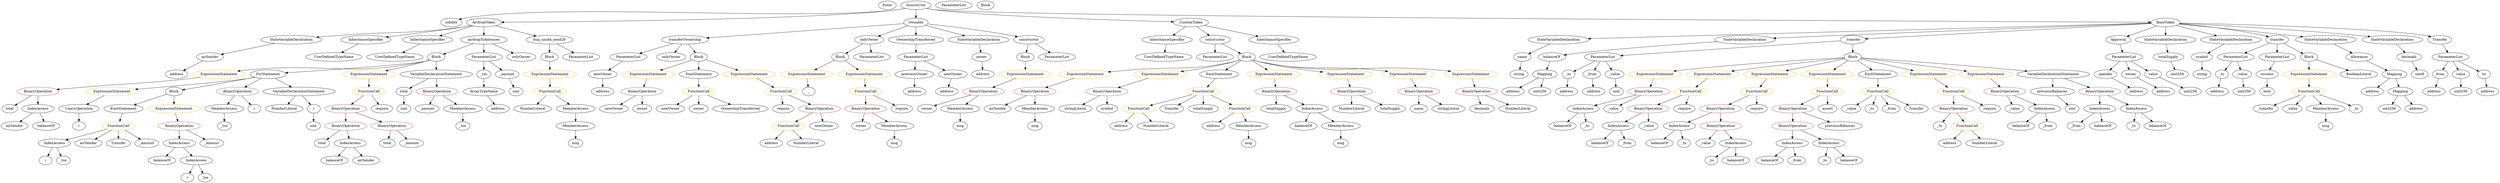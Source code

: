 strict digraph {
	graph [bb="0,0,8832.2,756"];
	node [label="\N"];
	Enter	[height=0.5,
		pos="3142.6,738",
		width=0.83628];
	VariableDeclaration_decimals	[color=black,
		height=0.5,
		label=decimals,
		pos="8509.6,522",
		width=1.1967];
	ElementaryTypeName_uint8	[color=black,
		height=0.5,
		label=uint8,
		pos="8546.6,450",
		width=0.7947];
	VariableDeclaration_decimals -> ElementaryTypeName_uint8	[pos="e,8538,467.31 8518.5,504.05 8522.8,496.03 8527.9,486.26 8532.7,477.3"];
	Block_Unnamed_3	[color=black,
		height=0.5,
		label=Block,
		pos="2979.6,522",
		width=0.90558];
	ExpressionStatement_Unnamed_9	[color=orange,
		height=0.5,
		label=ExpressionStatement,
		pos="2858.6,450",
		width=2.458];
	Block_Unnamed_3 -> ExpressionStatement_Unnamed_9	[pos="e,2886.7,467.28 2957.7,508.32 2940.7,498.48 2916.7,484.6 2896.5,472.96"];
	ExpressionStatement_Unnamed_8	[color=orange,
		height=0.5,
		label=ExpressionStatement,
		pos="3053.6,450",
		width=2.458];
	Block_Unnamed_3 -> ExpressionStatement_Unnamed_8	[pos="e,3035.6,468.04 2995.3,506.15 3004.6,497.35 3016.6,485.97 3027.3,475.83"];
	NumberLiteral_Unnamed_3	[color=black,
		height=0.5,
		label=NumberLiteral,
		pos="1899.6,306",
		width=1.765];
	BinaryOperation_Unnamed_7	[color=brown,
		height=0.5,
		label=BinaryOperation,
		pos="6324.6,306",
		width=1.9867];
	BinaryOperation_Unnamed_8	[color=brown,
		height=0.5,
		label=BinaryOperation,
		pos="6319.6,234",
		width=1.9867];
	BinaryOperation_Unnamed_7 -> BinaryOperation_Unnamed_8	[pos="e,6320.8,252.1 6323.3,287.7 6322.8,280.41 6322.2,271.73 6321.6,263.54"];
	Identifier_previousBalances	[color=black,
		height=0.5,
		label=previousBalances,
		pos="6484.6,234",
		width=2.0976];
	BinaryOperation_Unnamed_7 -> Identifier_previousBalances	[pos="e,6449.6,250.28 6359.3,289.81 6382.7,279.57 6413.8,265.96 6439.2,254.86"];
	BinaryOperation_Unnamed_12	[color=brown,
		height=0.5,
		label=BinaryOperation,
		pos="2290.6,378",
		width=1.9867];
	Identifier_newOwner_2	[color=black,
		height=0.5,
		label=newOwner,
		pos="2188.6,306",
		width=1.4046];
	BinaryOperation_Unnamed_12 -> Identifier_newOwner_2	[pos="e,2210.9,322.35 2266.7,360.59 2252.8,351.11 2235.3,339.06 2220.3,328.8"];
	Identifier_owner_3	[color=black,
		height=0.5,
		label=owner,
		pos="2290.6,306",
		width=0.93331];
	BinaryOperation_Unnamed_12 -> Identifier_owner_3	[pos="e,2290.6,324.1 2290.6,359.7 2290.6,352.41 2290.6,343.73 2290.6,335.54"];
	ParameterList_Unnamed_11	[color=black,
		height=0.5,
		label=ParameterList,
		pos="4338.6,522",
		width=1.7095];
	IndexAccess_Unnamed_7	[color=black,
		height=0.5,
		label=IndexAccess,
		pos="6318.6,162",
		width=1.6402];
	Identifier_balanceOf_7	[color=black,
		height=0.5,
		label=balanceOf,
		pos="6264.6,90",
		width=1.3491];
	IndexAccess_Unnamed_7 -> Identifier_balanceOf_7	[pos="e,6277.5,107.79 6305.5,144.05 6299.2,135.89 6291.5,125.91 6284.5,116.82"];
	Identifier__from_3	[color=black,
		height=0.5,
		label=_from,
		pos="6364.6,90",
		width=0.93331];
	IndexAccess_Unnamed_7 -> Identifier__from_3	[pos="e,6353.9,107.31 6329.7,144.05 6335.1,135.85 6341.7,125.83 6347.7,116.71"];
	IndexAccess_Unnamed_13	[color=black,
		height=0.5,
		label=IndexAccess,
		pos="176.57,162",
		width=1.6402];
	Identifier_i_3	[color=black,
		height=0.5,
		label=i,
		pos="140.57,90",
		width=0.75];
	IndexAccess_Unnamed_13 -> Identifier_i_3	[pos="e,148.96,107.31 167.86,144.05 163.73,136.03 158.71,126.26 154.1,117.3"];
	Identifier__tos_3	[color=black,
		height=0.5,
		label=_tos,
		pos="212.57,90",
		width=0.75311];
	IndexAccess_Unnamed_13 -> Identifier__tos_3	[pos="e,204.19,107.31 185.29,144.05 189.42,136.03 194.44,126.26 199.05,117.3"];
	BinaryOperation_Unnamed_20	[color=brown,
		height=0.5,
		label=BinaryOperation,
		pos="4841.6,378",
		width=1.9867];
	NumberLiteral_Unnamed_4	[color=black,
		height=0.5,
		label=NumberLiteral,
		pos="4841.6,306",
		width=1.765];
	BinaryOperation_Unnamed_20 -> NumberLiteral_Unnamed_4	[pos="e,4841.6,324.1 4841.6,359.7 4841.6,352.41 4841.6,343.73 4841.6,335.54"];
	Identifier_totalSupply	[color=black,
		height=0.5,
		label=totalSupply,
		pos="4976.6,306",
		width=1.4739];
	BinaryOperation_Unnamed_20 -> Identifier_totalSupply	[pos="e,4948.7,321.46 4871.9,361.29 4891.6,351.04 4917.6,337.57 4938.7,326.62"];
	FunctionCall_Unnamed_13	[color=orange,
		height=0.5,
		label=FunctionCall,
		pos="1952.6,378",
		width=1.6125];
	FunctionCall_Unnamed_13 -> NumberLiteral_Unnamed_3	[pos="e,1912.3,323.79 1939.7,360.05 1933.6,351.89 1926,341.91 1919.1,332.82"];
	MemberAccess_Unnamed_5	[color=black,
		height=0.5,
		label=MemberAccess,
		pos="2050.6,306",
		width=1.9174];
	FunctionCall_Unnamed_13 -> MemberAccess_Unnamed_5	[pos="e,2027.7,323.31 1974.8,361.12 1987.8,351.85 2004.4,340.01 2018.7,329.76"];
	Identifier__transfer	[color=black,
		height=0.5,
		label=_transfer,
		pos="7991.6,306",
		width=1.2105];
	FunctionDefinition_transferOwnership	[color=black,
		height=0.5,
		label=transferOwnership,
		pos="2441.6,594",
		width=2.1947];
	ParameterList_Unnamed_8	[color=black,
		height=0.5,
		label=ParameterList,
		pos="2231.6,522",
		width=1.7095];
	FunctionDefinition_transferOwnership -> ParameterList_Unnamed_8	[pos="e,2271.2,536.22 2398.3,578.58 2364.5,567.3 2317.4,551.6 2281.8,539.76"];
	ModifierInvocation_onlyOwner	[color=black,
		height=0.5,
		label=onlyOwner,
		pos="2390.6,522",
		width=1.4323];
	FunctionDefinition_transferOwnership -> ModifierInvocation_onlyOwner	[pos="e,2402.8,539.79 2429.2,576.05 2423.3,567.89 2416,557.91 2409.4,548.82"];
	Block_Unnamed_4	[color=black,
		height=0.5,
		label=Block,
		pos="2492.6,522",
		width=0.90558];
	FunctionDefinition_transferOwnership -> Block_Unnamed_4	[pos="e,2481,538.83 2453.9,576.05 2460,567.65 2467.6,557.32 2474.3,548.02"];
	Identifier__tos	[color=black,
		height=0.5,
		label=_tos,
		pos="1651.6,234",
		width=0.75311];
	PragmaDirective_solidity	[color=black,
		height=0.5,
		label=solidity,
		pos="1594.6,666",
		width=1.0442];
	StateVariableDeclaration_Unnamed_7	[color=black,
		height=0.5,
		label=StateVariableDeclaration,
		pos="1039.6,594",
		width=2.8184];
	VariableDeclaration_airSender	[color=black,
		height=0.5,
		label=airSender,
		pos="751.57,522",
		width=1.266];
	StateVariableDeclaration_Unnamed_7 -> VariableDeclaration_airSender	[pos="e,789.58,532.24 981.29,578.83 928.23,565.94 850.75,547.1 800.74,534.95"];
	ExpressionStatement_Unnamed_4	[color=orange,
		height=0.5,
		label=ExpressionStatement,
		pos="5892.6,450",
		width=2.458];
	BinaryOperation_Unnamed_6	[color=brown,
		height=0.5,
		label=BinaryOperation,
		pos="5873.6,378",
		width=1.9867];
	ExpressionStatement_Unnamed_4 -> BinaryOperation_Unnamed_6	[pos="e,5878.2,396.1 5887.9,431.7 5885.9,424.24 5883.4,415.32 5881.2,406.97"];
	BinaryOperation_Unnamed_14	[color=brown,
		height=0.5,
		label=BinaryOperation,
		pos="1226.6,306",
		width=1.9867];
	BinaryOperation_Unnamed_16	[color=brown,
		height=0.5,
		label=BinaryOperation,
		pos="1226.6,234",
		width=1.9867];
	BinaryOperation_Unnamed_14 -> BinaryOperation_Unnamed_16	[pos="e,1226.6,252.1 1226.6,287.7 1226.6,280.41 1226.6,271.73 1226.6,263.54"];
	BinaryOperation_Unnamed_15	[color=brown,
		height=0.5,
		label=BinaryOperation,
		pos="1387.6,234",
		width=1.9867];
	BinaryOperation_Unnamed_14 -> BinaryOperation_Unnamed_15	[pos="e,1352.8,250.11 1261.1,289.98 1284.9,279.64 1316.8,265.79 1342.5,254.58"];
	Identifier_balanceOf_5	[color=black,
		height=0.5,
		label=balanceOf,
		pos="7165.6,234",
		width=1.3491];
	StateVariableDeclaration_Unnamed	[color=black,
		height=0.5,
		label=StateVariableDeclaration,
		pos="5623.6,594",
		width=2.8184];
	VariableDeclaration_name	[color=black,
		height=0.5,
		label=name,
		pos="5404.6,522",
		width=0.83628];
	StateVariableDeclaration_Unnamed -> VariableDeclaration_name	[pos="e,5430.7,531.35 5575.8,577.72 5535.4,564.82 5478.4,546.6 5441.5,534.79"];
	InheritanceSpecifier_Unnamed_1	[color=black,
		height=0.5,
		label=InheritanceSpecifier,
		pos="1300.6,594",
		width=2.3333];
	UserDefinedTypeName_Unnamed_1	[color=black,
		height=0.5,
		label=UserDefinedTypeName,
		pos="1186.6,522",
		width=2.7214];
	InheritanceSpecifier_Unnamed_1 -> UserDefinedTypeName_Unnamed_1	[pos="e,1213.5,539.55 1273.8,576.59 1258.7,567.26 1239.4,555.46 1222.9,545.31"];
	Identifier_total_2	[color=black,
		height=0.5,
		label=total,
		pos="27.575,306",
		width=0.75];
	Parameter__to_1	[color=black,
		height=0.5,
		label=_to,
		pos="7839.6,450",
		width=0.75];
	ElementaryTypeName_address_10	[color=black,
		height=0.5,
		label=address,
		pos="7829.6,378",
		width=1.0996];
	Parameter__to_1 -> ElementaryTypeName_address_10	[pos="e,7832,396.1 7837.1,431.7 7836,424.32 7834.8,415.52 7833.6,407.25"];
	FunctionCall_Unnamed_11	[color=orange,
		height=0.5,
		label=FunctionCall,
		pos="1323.6,378",
		width=1.6125];
	FunctionCall_Unnamed_11 -> BinaryOperation_Unnamed_14	[pos="e,1249.2,323.31 1301.6,361.12 1288.7,351.85 1272.3,340.01 1258.1,329.76"];
	Identifier_require_5	[color=black,
		height=0.5,
		label=require,
		pos="1352.6,306",
		width=1.0026];
	FunctionCall_Unnamed_11 -> Identifier_require_5	[pos="e,1345.5,324.1 1330.7,359.7 1333.9,352.15 1337.6,343.12 1341.1,334.68"];
	ElementaryTypeName_address	[color=black,
		height=0.5,
		label=address,
		pos="5384.6,378",
		width=1.0996];
	ExpressionStatement_Unnamed_14	[color=orange,
		height=0.5,
		label=ExpressionStatement,
		pos="385.57,378",
		width=2.458];
	UnaryOperation_Unnamed	[color=black,
		height=0.5,
		label=UnaryOperation,
		pos="278.57,306",
		width=1.9452];
	ExpressionStatement_Unnamed_14 -> UnaryOperation_Unnamed	[pos="e,303.38,323.23 360.22,360.41 345.99,351.1 328.05,339.37 312.61,329.27"];
	ElementaryTypeName_address_19	[color=black,
		height=0.5,
		label=address,
		pos="4345.6,234",
		width=1.0996];
	Identifier_balanceOf_2	[color=black,
		height=0.5,
		label=balanceOf,
		pos="5839.6,162",
		width=1.3491];
	Identifier_airSender_2	[color=black,
		height=0.5,
		label=airSender,
		pos="299.57,162",
		width=1.266];
	Identifier__to_1	[color=black,
		height=0.5,
		label=_to,
		pos="6034.6,90",
		width=0.75];
	Block_Unnamed_2	[color=black,
		height=0.5,
		label=Block,
		pos="3617.6,522",
		width=0.90558];
	ExpressionStatement_Unnamed_7	[color=orange,
		height=0.5,
		label=ExpressionStatement,
		pos="3617.6,450",
		width=2.458];
	Block_Unnamed_2 -> ExpressionStatement_Unnamed_7	[pos="e,3617.6,468.1 3617.6,503.7 3617.6,496.41 3617.6,487.73 3617.6,479.54"];
	Identifier_i_2	[color=black,
		height=0.5,
		label=i,
		pos="655.57,18",
		width=0.75];
	Parameter__to	[color=black,
		height=0.5,
		label=_to,
		pos="5578.6,450",
		width=0.75];
	ElementaryTypeName_address_8	[color=black,
		height=0.5,
		label=address,
		pos="5574.6,378",
		width=1.0996];
	Parameter__to -> ElementaryTypeName_address_8	[pos="e,5575.6,396.1 5577.6,431.7 5577.2,424.41 5576.7,415.73 5576.2,407.54"];
	Identifier_total_1	[color=black,
		height=0.5,
		label=total,
		pos="1137.6,162",
		width=0.75];
	Identifier_balanceOf_9	[color=black,
		height=0.5,
		label=balanceOf,
		pos="1185.6,90",
		width=1.3491];
	ContractDefinition_AirdropToken	[color=black,
		height=0.5,
		label=AirdropToken,
		pos="1714.6,666",
		width=1.7788];
	ContractDefinition_AirdropToken -> StateVariableDeclaration_Unnamed_7	[pos="e,1125,603.95 1668.4,653.18 1659.6,651.22 1650.3,649.37 1641.6,648 1450.4,617.97 1400.3,629.74 1207.6,612 1184.5,609.88 1159.6,607.44 \
1136.3,605.09"];
	ContractDefinition_AirdropToken -> InheritanceSpecifier_Unnamed_1	[pos="e,1368.5,604.94 1667.6,653.51 1658.9,651.56 1650,649.63 1641.6,648 1592.9,638.56 1464.4,619.15 1379.8,606.62"];
	InheritanceSpecifier_Unnamed	[color=black,
		height=0.5,
		label=InheritanceSpecifier,
		pos="1515.6,594",
		width=2.3333];
	ContractDefinition_AirdropToken -> InheritanceSpecifier_Unnamed	[pos="e,1558.1,609.96 1675.7,651.34 1645.2,640.6 1602.4,625.54 1568.7,613.69"];
	FunctionDefinition_airdropToAdresses	[color=black,
		height=0.5,
		label=airdropToAdresses,
		pos="1714.6,594",
		width=2.3055];
	ContractDefinition_AirdropToken -> FunctionDefinition_airdropToAdresses	[pos="e,1714.6,612.1 1714.6,647.7 1714.6,640.41 1714.6,631.73 1714.6,623.54"];
	FunctionDefinition_bug_unchk_send29	[color=black,
		height=0.5,
		label=bug_unchk_send29,
		pos="1949.6,594",
		width=2.3194];
	ContractDefinition_AirdropToken -> FunctionDefinition_bug_unchk_send29	[pos="e,1902.2,609.11 1757.4,652.24 1795,641.06 1849.9,624.7 1891.4,612.33"];
	Identifier_msg_5	[color=black,
		height=0.5,
		label=msg,
		pos="4472.6,162",
		width=0.75];
	StateVariableDeclaration_Unnamed_4	[color=black,
		height=0.5,
		label=StateVariableDeclaration,
		pos="5970.6,594",
		width=2.8184];
	VariableDeclaration_balanceOf	[color=black,
		height=0.5,
		label=balanceOf,
		pos="5519.6,522",
		width=1.3491];
	StateVariableDeclaration_Unnamed_4 -> VariableDeclaration_balanceOf	[pos="e,5563.7,529.85 5896.1,581.44 5805.7,567.4 5655.2,544.06 5574.6,531.54"];
	Identifier_owner_1	[color=black,
		height=0.5,
		label=owner,
		pos="3061.6,234",
		width=0.93331];
	ModifierDefinition_onlyOwner	[color=black,
		height=0.5,
		label=onlyOwner,
		pos="3079.6,594",
		width=1.4323];
	ModifierDefinition_onlyOwner -> Block_Unnamed_3	[pos="e,2999.3,536.83 3057.4,577.46 3043,567.39 3024.1,554.16 3008.5,543.27"];
	ParameterList_Unnamed_7	[color=black,
		height=0.5,
		label=ParameterList,
		pos="3091.6,522",
		width=1.7095];
	ModifierDefinition_onlyOwner -> ParameterList_Unnamed_7	[pos="e,3088.6,540.1 3082.5,575.7 3083.8,568.32 3085.3,559.52 3086.7,551.25"];
	ExpressionStatement_Unnamed_1	[color=orange,
		height=0.5,
		label=ExpressionStatement,
		pos="6087.6,450",
		width=2.458];
	FunctionCall_Unnamed_2	[color=orange,
		height=0.5,
		label=FunctionCall,
		pos="6021.6,378",
		width=1.6125];
	ExpressionStatement_Unnamed_1 -> FunctionCall_Unnamed_2	[pos="e,6037.4,395.79 6071.6,432.05 6063.7,423.63 6053.9,413.28 6045.1,403.97"];
	ElementaryTypeName_address_1	[color=black,
		height=0.5,
		label=address,
		pos="8377.6,378",
		width=1.0996];
	VariableDeclaration_spender	[color=black,
		height=0.5,
		label=spender,
		pos="7418.6,450",
		width=1.1135];
	ElementaryTypeName_address_6	[color=black,
		height=0.5,
		label=address,
		pos="7534.6,378",
		width=1.0996];
	VariableDeclaration_spender -> ElementaryTypeName_address_6	[pos="e,7511.4,392.97 7441.8,435 7458.9,424.65 7482.5,410.42 7501.6,398.89"];
	BinaryOperation_Unnamed_2	[color=brown,
		height=0.5,
		label=BinaryOperation,
		pos="6072.6,306",
		width=1.9867];
	IndexAccess_Unnamed_2	[color=black,
		height=0.5,
		label=IndexAccess,
		pos="5933.6,234",
		width=1.6402];
	BinaryOperation_Unnamed_2 -> IndexAccess_Unnamed_2	[pos="e,5963.4,250.01 6041.7,289.46 6021.7,279.36 5995.3,266.07 5973.6,255.16"];
	BinaryOperation_Unnamed_3	[color=brown,
		height=0.5,
		label=BinaryOperation,
		pos="6082.6,234",
		width=1.9867];
	BinaryOperation_Unnamed_2 -> BinaryOperation_Unnamed_3	[pos="e,6080.1,252.1 6075,287.7 6076.1,280.32 6077.4,271.52 6078.5,263.25"];
	EventDefinition_OwnershipTransferred	[color=black,
		height=0.5,
		label=OwnershipTransferred,
		pos="3243.6,594",
		width=2.6243];
	ParameterList_Unnamed_5	[color=black,
		height=0.5,
		label=ParameterList,
		pos="3243.6,522",
		width=1.7095];
	EventDefinition_OwnershipTransferred -> ParameterList_Unnamed_5	[pos="e,3243.6,540.1 3243.6,575.7 3243.6,568.41 3243.6,559.73 3243.6,551.54"];
	ElementaryTypeName_uint_3	[color=black,
		height=0.5,
		label=uint,
		pos="1433.6,306",
		width=0.75];
	InheritanceSpecifier_Unnamed_3	[color=black,
		height=0.5,
		label=InheritanceSpecifier,
		pos="4171.6,594",
		width=2.3333];
	UserDefinedTypeName_Unnamed_3	[color=black,
		height=0.5,
		label=UserDefinedTypeName,
		pos="4160.6,522",
		width=2.7214];
	InheritanceSpecifier_Unnamed_3 -> UserDefinedTypeName_Unnamed_3	[pos="e,4163.3,540.1 4168.9,575.7 4167.7,568.32 4166.3,559.52 4165,551.25"];
	ParameterList_Unnamed_3	[color=black,
		height=0.5,
		label=ParameterList,
		pos="7886.6,522",
		width=1.7095];
	ParameterList_Unnamed_3 -> Parameter__to_1	[pos="e,7850.2,466.83 7875.2,504.05 7869.6,495.73 7862.8,485.54 7856.6,476.32"];
	Parameter__value_1	[color=black,
		height=0.5,
		label=_value,
		pos="7919.6,450",
		width=0.96103];
	ParameterList_Unnamed_3 -> Parameter__value_1	[pos="e,7911.7,467.62 7894.7,503.7 7898.4,495.95 7902.8,486.64 7906.8,478.02"];
	FunctionDefinition_constructor_1	[color=black,
		height=0.5,
		label=constructor,
		pos="4338.6,594",
		width=1.4877];
	FunctionDefinition_constructor_1 -> ParameterList_Unnamed_11	[pos="e,4338.6,540.1 4338.6,575.7 4338.6,568.41 4338.6,559.73 4338.6,551.54"];
	Block_Unnamed_8	[color=black,
		height=0.5,
		label=Block,
		pos="4450.6,522",
		width=0.90558];
	FunctionDefinition_constructor_1 -> Block_Unnamed_8	[pos="e,4429.4,536.21 4363.2,577.64 4379.9,567.18 4402.2,553.26 4420,542.09"];
	BinaryOperation_Unnamed	[color=brown,
		height=0.5,
		label=BinaryOperation,
		pos="6916.6,306",
		width=1.9867];
	Identifier__to	[color=black,
		height=0.5,
		label=_to,
		pos="6864.6,234",
		width=0.75];
	BinaryOperation_Unnamed -> Identifier__to	[pos="e,6876,250.36 6904,288.05 6897.6,279.44 6889.7,268.81 6882.6,259.33"];
	FunctionCall_Unnamed_1	[color=orange,
		height=0.5,
		label=FunctionCall,
		pos="6967.6,234",
		width=1.6125];
	BinaryOperation_Unnamed -> FunctionCall_Unnamed_1	[pos="e,6955.3,251.79 6928.9,288.05 6934.9,279.89 6942.1,269.91 6948.8,260.82"];
	Block_Unnamed_7	[color=black,
		height=0.5,
		label=Block,
		pos="1949.6,522",
		width=0.90558];
	ExpressionStatement_Unnamed_16	[color=orange,
		height=0.5,
		label=ExpressionStatement,
		pos="1952.6,450",
		width=2.458];
	Block_Unnamed_7 -> ExpressionStatement_Unnamed_16	[pos="e,1951.8,468.1 1950.3,503.7 1950.6,496.41 1951,487.73 1951.4,479.54"];
	FunctionDefinition__transfer	[color=black,
		height=0.5,
		label=_transfer,
		pos="6563.6,594",
		width=1.2105];
	ParameterList_Unnamed_2	[color=black,
		height=0.5,
		label=ParameterList,
		pos="5708.6,522",
		width=1.7095];
	FunctionDefinition__transfer -> ParameterList_Unnamed_2	[pos="e,5767.3,527.8 6520.9,589.5 6383.1,578.22 5949.3,542.71 5778.6,528.73"];
	Block_Unnamed	[color=black,
		height=0.5,
		label=Block,
		pos="6563.6,522",
		width=0.90558];
	FunctionDefinition__transfer -> Block_Unnamed	[pos="e,6563.6,540.1 6563.6,575.7 6563.6,568.41 6563.6,559.73 6563.6,551.54"];
	Identifier_msg_2	[color=black,
		height=0.5,
		label=msg,
		pos="3182.6,162",
		width=0.75];
	ExpressionStatement_Unnamed_13	[color=orange,
		height=0.5,
		label=ExpressionStatement,
		pos="778.57,450",
		width=2.458];
	BinaryOperation_Unnamed_17	[color=brown,
		height=0.5,
		label=BinaryOperation,
		pos="131.57,378",
		width=1.9867];
	ExpressionStatement_Unnamed_13 -> BinaryOperation_Unnamed_17	[pos="e,195.71,386.19 715.03,437.09 703.91,435.23 692.42,433.44 681.57,432 507.71,408.84 463.1,413.44 288.57,396 261.96,393.34 232.83,\
390.24 206.96,387.42"];
	Identifier_i_1	[color=black,
		height=0.5,
		label=i,
		pos="278.57,234",
		width=0.75];
	IndexAccess_Unnamed_3	[color=black,
		height=0.5,
		label=IndexAccess,
		pos="7451.6,306",
		width=1.6402];
	Identifier__from_1	[color=black,
		height=0.5,
		label=_from,
		pos="7362.6,234",
		width=0.93331];
	IndexAccess_Unnamed_3 -> Identifier__from_1	[pos="e,7381,249.48 7430.9,288.76 7418.7,279.12 7403,266.77 7389.7,256.34"];
	Identifier_balanceOf_3	[color=black,
		height=0.5,
		label=balanceOf,
		pos="7462.6,234",
		width=1.3491];
	IndexAccess_Unnamed_3 -> Identifier_balanceOf_3	[pos="e,7459.9,252.1 7454.3,287.7 7455.5,280.32 7456.8,271.52 7458.1,263.25"];
	MemberAccess_Unnamed_4	[color=black,
		height=0.5,
		label=MemberAccess,
		pos="777.57,306",
		width=1.9174];
	Identifier__tos_1	[color=black,
		height=0.5,
		label=_tos,
		pos="777.57,234",
		width=0.75311];
	MemberAccess_Unnamed_4 -> Identifier__tos_1	[pos="e,777.57,252.1 777.57,287.7 777.57,280.41 777.57,271.73 777.57,263.54"];
	IndexAccess_Unnamed_10	[color=black,
		height=0.5,
		label=IndexAccess,
		pos="131.57,306",
		width=1.6402];
	Identifier_airSender_1	[color=black,
		height=0.5,
		label=airSender,
		pos="45.575,234",
		width=1.266];
	IndexAccess_Unnamed_10 -> Identifier_airSender_1	[pos="e,64.821,250.67 111.63,288.76 100.29,279.53 85.912,267.83 73.469,257.7"];
	Identifier_balanceOf_10	[color=black,
		height=0.5,
		label=balanceOf,
		pos="157.57,234",
		width=1.3491];
	IndexAccess_Unnamed_10 -> Identifier_balanceOf_10	[pos="e,151.22,252.1 138,287.7 140.8,280.15 144.16,271.12 147.29,262.68"];
	BinaryOperation_Unnamed_9	[color=brown,
		height=0.5,
		label=BinaryOperation,
		pos="3473.6,378",
		width=1.9867];
	ExpressionStatement_Unnamed_7 -> BinaryOperation_Unnamed_9	[pos="e,3505.5,394.5 3584.5,432.94 3564,422.97 3537.5,410.08 3515.5,399.39"];
	BinaryOperation_Unnamed_16 -> Identifier_total_1	[pos="e,1154.6,176.42 1205.5,216.41 1192.9,206.49 1176.7,193.81 1163.4,183.3"];
	IndexAccess_Unnamed_9	[color=black,
		height=0.5,
		label=IndexAccess,
		pos="1241.6,162",
		width=1.6402];
	BinaryOperation_Unnamed_16 -> IndexAccess_Unnamed_9	[pos="e,1237.9,180.1 1230.3,215.7 1231.9,208.32 1233.7,199.52 1235.5,191.25"];
	Block_Unnamed_5	[color=black,
		height=0.5,
		label=Block,
		pos="1549.6,522",
		width=0.90558];
	Block_Unnamed_5 -> ExpressionStatement_Unnamed_13	[pos="e,841.29,463.09 1525.1,509.55 1519.5,507.34 1513.4,505.31 1507.6,504 1233.1,442.4 1155.1,500.34 875.57,468 868.1,467.14 860.33,466.07 \
852.59,464.89"];
	ForStatement_Unnamed	[color=black,
		height=0.5,
		label=ForStatement,
		pos="945.57,450",
		width=1.6818];
	Block_Unnamed_5 -> ForStatement_Unnamed	[pos="e,1004.5,454.39 1525.1,509.71 1519.4,507.49 1513.4,505.42 1507.6,504 1416.1,481.68 1145.2,463 1015.8,455.08"];
	ExpressionStatement_Unnamed_12	[color=orange,
		height=0.5,
		label=ExpressionStatement,
		pos="1323.6,450",
		width=2.458];
	Block_Unnamed_5 -> ExpressionStatement_Unnamed_12	[pos="e,1376.8,464.75 1524.4,510.32 1518.9,508.12 1513.1,505.9 1507.6,504 1468.1,490.38 1423.1,477.37 1387.5,467.66"];
	VariableDeclarationStatement_Unnamed_1	[color=black,
		height=0.5,
		label=VariableDeclarationStatement,
		pos="1549.6,450",
		width=3.3174];
	Block_Unnamed_5 -> VariableDeclarationStatement_Unnamed_1	[pos="e,1549.6,468.1 1549.6,503.7 1549.6,496.41 1549.6,487.73 1549.6,479.54"];
	VariableDeclaration_previousOwner	[color=black,
		height=0.5,
		label=previousOwner,
		pos="3227.6,450",
		width=1.8759];
	ElementaryTypeName_address_12	[color=black,
		height=0.5,
		label=address,
		pos="3227.6,378",
		width=1.0996];
	VariableDeclaration_previousOwner -> ElementaryTypeName_address_12	[pos="e,3227.6,396.1 3227.6,431.7 3227.6,424.41 3227.6,415.73 3227.6,407.54"];
	EventDefinition_Approval	[color=black,
		height=0.5,
		label=Approval,
		pos="7483.6,594",
		width=1.266];
	ParameterList_Unnamed_1	[color=black,
		height=0.5,
		label=ParameterList,
		pos="7497.6,522",
		width=1.7095];
	EventDefinition_Approval -> ParameterList_Unnamed_1	[pos="e,7494.2,540.1 7487,575.7 7488.5,568.32 7490.3,559.52 7491.9,551.25"];
	ExpressionStatement_Unnamed_22	[color=orange,
		height=0.5,
		label=ExpressionStatement,
		pos="3826.6,450",
		width=2.458];
	Block_Unnamed_8 -> ExpressionStatement_Unnamed_22	[pos="e,3907.2,457.68 4426.3,509.51 4420.9,507.36 4415.1,505.37 4409.6,504 4386.1,498.22 4076.5,471.84 3918.3,458.61"];
	ExpressionStatement_Unnamed_19	[color=orange,
		height=0.5,
		label=ExpressionStatement,
		pos="4132.6,450",
		width=2.458];
	Block_Unnamed_8 -> ExpressionStatement_Unnamed_19	[pos="e,4205,460.72 4426.2,509.92 4420.8,507.75 4415,505.64 4409.6,504 4345.8,484.91 4271.7,471.15 4216.2,462.44"];
	EmitStatement_Unnamed_3	[color=black,
		height=0.5,
		label=EmitStatement,
		pos="4358.6,450",
		width=1.7788];
	Block_Unnamed_8 -> EmitStatement_Unnamed_3	[pos="e,4380.1,467.35 4432,506.83 4419.6,497.46 4403.2,484.96 4389,474.15"];
	ExpressionStatement_Unnamed_21	[color=orange,
		height=0.5,
		label=ExpressionStatement,
		pos="4542.6,450",
		width=2.458];
	Block_Unnamed_8 -> ExpressionStatement_Unnamed_21	[pos="e,4520.4,467.86 4469.2,506.83 4481.3,497.59 4497.5,485.3 4511.5,474.61"];
	ExpressionStatement_Unnamed_17	[color=orange,
		height=0.5,
		label=ExpressionStatement,
		pos="4775.6,450",
		width=2.458];
	Block_Unnamed_8 -> ExpressionStatement_Unnamed_17	[pos="e,4702.8,460.54 4475.6,509.92 4481.1,507.75 4487,505.64 4492.6,504 4558.3,484.74 4634.8,470.91 4691.7,462.21"];
	ExpressionStatement_Unnamed_18	[color=orange,
		height=0.5,
		label=ExpressionStatement,
		pos="5013.6,450",
		width=2.458];
	Block_Unnamed_8 -> ExpressionStatement_Unnamed_18	[pos="e,4939.7,460.27 4475.1,509.71 4480.7,507.49 4486.8,505.42 4492.6,504 4657.4,463.75 4703.9,486.15 4872.6,468 4890.6,466.06 4910,463.82 \
4928.4,461.63"];
	ExpressionStatement_Unnamed_20	[color=orange,
		height=0.5,
		label=ExpressionStatement,
		pos="5238.6,450",
		width=2.458];
	Block_Unnamed_8 -> ExpressionStatement_Unnamed_20	[pos="e,5168.3,461.29 4475,509.55 4480.7,507.34 4486.7,505.31 4492.6,504 4761,443.58 4836.7,494.13 5110.6,468 5125.7,466.56 5141.7,464.7 \
5157.1,462.73"];
	BinaryOperation_Unnamed_25	[color=brown,
		height=0.5,
		label=BinaryOperation,
		pos="3716.6,378",
		width=1.9867];
	ExpressionStatement_Unnamed_22 -> BinaryOperation_Unnamed_25	[pos="e,3742.1,395.23 3800.5,432.41 3785.9,423.1 3767.4,411.37 3751.6,401.27"];
	Identifier__to_3	[color=black,
		height=0.5,
		label=_to,
		pos="7577.6,234",
		width=0.75];
	BinaryOperation_Unnamed_10	[color=brown,
		height=0.5,
		label=BinaryOperation,
		pos="3076.6,306",
		width=1.9867];
	BinaryOperation_Unnamed_10 -> Identifier_owner_1	[pos="e,3065.2,252.1 3072.9,287.7 3071.3,280.32 3069.4,271.52 3067.6,263.25"];
	MemberAccess_Unnamed_2	[color=black,
		height=0.5,
		label=MemberAccess,
		pos="3182.6,234",
		width=1.9174];
	BinaryOperation_Unnamed_10 -> MemberAccess_Unnamed_2	[pos="e,3158.1,251.15 3101.2,288.76 3115.3,279.4 3133.4,267.49 3148.9,257.26"];
	VariableDeclaration_newOwner	[color=black,
		height=0.5,
		label=newOwner,
		pos="3363.6,450",
		width=1.4046];
	ElementaryTypeName_address_13	[color=black,
		height=0.5,
		label=address,
		pos="3344.6,378",
		width=1.0996];
	VariableDeclaration_newOwner -> ElementaryTypeName_address_13	[pos="e,3349.2,396.1 3358.9,431.7 3356.9,424.24 3354.4,415.32 3352.2,406.97"];
	ArrayTypeName_Unnamed	[color=black,
		height=0.5,
		label=ArrayTypeName,
		pos="1714.6,378",
		width=2.0145];
	ElementaryTypeName_address_17	[color=black,
		height=0.5,
		label=address,
		pos="1778.6,306",
		width=1.0996];
	ArrayTypeName_Unnamed -> ElementaryTypeName_address_17	[pos="e,1764.1,322.83 1730.1,360.05 1738,351.38 1747.8,340.67 1756.5,331.15"];
	VariableDeclaration_from	[color=black,
		height=0.5,
		label=from,
		pos="8621.6,450",
		width=0.7947];
	ElementaryTypeName_address_3	[color=black,
		height=0.5,
		label=address,
		pos="8602.6,378",
		width=1.0996];
	VariableDeclaration_from -> ElementaryTypeName_address_3	[pos="e,8607.3,396.28 8617,432.05 8615,424.6 8612.5,415.64 8610.2,407.22"];
	MemberAccess_Unnamed_2 -> Identifier_msg_2	[pos="e,3182.6,180.1 3182.6,215.7 3182.6,208.41 3182.6,199.73 3182.6,191.54"];
	Identifier_i	[color=black,
		height=0.5,
		label=i,
		pos="891.57,306",
		width=0.75];
	ExpressionStatement_Unnamed_6	[color=orange,
		height=0.5,
		label=ExpressionStatement,
		pos="8159.6,450",
		width=2.458];
	FunctionCall_Unnamed_6	[color=orange,
		height=0.5,
		label=FunctionCall,
		pos="8159.6,378",
		width=1.6125];
	ExpressionStatement_Unnamed_6 -> FunctionCall_Unnamed_6	[pos="e,8159.6,396.1 8159.6,431.7 8159.6,424.41 8159.6,415.73 8159.6,407.54"];
	FunctionCall_Unnamed_7	[color=orange,
		height=0.5,
		label=FunctionCall,
		pos="3076.6,378",
		width=1.6125];
	FunctionCall_Unnamed_7 -> BinaryOperation_Unnamed_10	[pos="e,3076.6,324.1 3076.6,359.7 3076.6,352.41 3076.6,343.73 3076.6,335.54"];
	Identifier_require_3	[color=black,
		height=0.5,
		label=require,
		pos="3202.6,306",
		width=1.0026];
	FunctionCall_Unnamed_7 -> Identifier_require_3	[pos="e,3179.1,320.04 3103.9,361.81 3123.1,351.15 3148.9,336.83 3169.3,325.5"];
	Identifier_balanceOf_11	[color=black,
		height=0.5,
		label=balanceOf,
		pos="565.57,90",
		width=1.3491];
	Identifier_msg_3	[color=black,
		height=0.5,
		label=msg,
		pos="2050.6,162",
		width=0.75];
	ExpressionStatement_Unnamed_11	[color=orange,
		height=0.5,
		label=ExpressionStatement,
		pos="2321.6,450",
		width=2.458];
	ExpressionStatement_Unnamed_11 -> BinaryOperation_Unnamed_12	[pos="e,2298.1,396.1 2313.9,431.7 2310.5,424.07 2306.5,414.92 2302.7,406.4"];
	ContractDefinition_Ownable	[color=black,
		height=0.5,
		label=Ownable,
		pos="3243.6,666",
		width=1.2105];
	ContractDefinition_Ownable -> FunctionDefinition_transferOwnership	[pos="e,2514.3,601.34 3201,661.29 3073.9,650.19 2695.4,617.16 2525.6,602.34"];
	ContractDefinition_Ownable -> ModifierDefinition_onlyOwner	[pos="e,3111.4,608.6 3214.3,652.49 3188.5,641.49 3150.7,625.35 3121.7,612.98"];
	ContractDefinition_Ownable -> EventDefinition_OwnershipTransferred	[pos="e,3243.6,612.1 3243.6,647.7 3243.6,640.41 3243.6,631.73 3243.6,623.54"];
	StateVariableDeclaration_Unnamed_6	[color=black,
		height=0.5,
		label=StateVariableDeclaration,
		pos="3457.6,594",
		width=2.8184];
	ContractDefinition_Ownable -> StateVariableDeclaration_Unnamed_6	[pos="e,3410.5,610.41 3277,654.06 3309.8,643.34 3360.4,626.79 3399.7,613.93"];
	FunctionDefinition_constructor	[color=black,
		height=0.5,
		label=constructor,
		pos="3630.6,594",
		width=1.4877];
	ContractDefinition_Ownable -> FunctionDefinition_constructor	[pos="e,3590.7,606.41 3284.7,659.63 3346.5,651.26 3466.7,633.79 3567.6,612 3571.6,611.14 3575.7,610.18 3579.8,609.17"];
	Identifier_msg	[color=black,
		height=0.5,
		label=msg,
		pos="8209.6,234",
		width=0.75];
	StateVariableDeclaration_Unnamed_3	[color=black,
		height=0.5,
		label=StateVariableDeclaration,
		pos="7648.6,594",
		width=2.8184];
	VariableDeclaration_totalSupply	[color=black,
		height=0.5,
		label=totalSupply,
		pos="7651.6,522",
		width=1.4739];
	StateVariableDeclaration_Unnamed_3 -> VariableDeclaration_totalSupply	[pos="e,7650.8,540.1 7649.3,575.7 7649.6,568.41 7650,559.73 7650.4,551.54"];
	Identifier__value_4	[color=black,
		height=0.5,
		label=_value,
		pos="6531.6,306",
		width=0.96103];
	BinaryOperation_Unnamed_22	[color=brown,
		height=0.5,
		label=BinaryOperation,
		pos="3967.6,378",
		width=1.9867];
	ExpressionStatement_Unnamed_19 -> BinaryOperation_Unnamed_22	[pos="e,4003.1,394.06 4095.5,433.29 4071.2,422.98 4039.3,409.42 4013.4,398.44"];
	Identifier_totalSupply_1	[color=black,
		height=0.5,
		label=totalSupply,
		pos="4570.6,306",
		width=1.4739];
	Identifier_owner	[color=black,
		height=0.5,
		label=owner,
		pos="3329.6,306",
		width=0.93331];
	ExpressionStatement_Unnamed_2	[color=orange,
		height=0.5,
		label=ExpressionStatement,
		pos="6282.6,450",
		width=2.458];
	FunctionCall_Unnamed_3	[color=orange,
		height=0.5,
		label=FunctionCall,
		pos="6198.6,378",
		width=1.6125];
	ExpressionStatement_Unnamed_2 -> FunctionCall_Unnamed_3	[pos="e,6218.1,395.31 6262.2,432.05 6251.6,423.16 6238.3,412.11 6226.7,402.41"];
	ElementaryTypeName_address_14	[color=black,
		height=0.5,
		label=address,
		pos="2161.6,378",
		width=1.0996];
	StateVariableDeclaration_Unnamed_1	[color=black,
		height=0.5,
		label=StateVariableDeclaration,
		pos="7869.6,594",
		width=2.8184];
	VariableDeclaration_symbol	[color=black,
		height=0.5,
		label=symbol,
		pos="7765.6,522",
		width=1.0581];
	StateVariableDeclaration_Unnamed_1 -> VariableDeclaration_symbol	[pos="e,7786.8,537.27 7844.7,576.23 7830,566.39 7811.4,553.87 7795.9,543.44"];
	ElementaryTypeName_string_1	[color=black,
		height=0.5,
		label=string,
		pos="7763.6,450",
		width=0.864];
	VariableDeclaration_symbol -> ElementaryTypeName_string_1	[pos="e,7764.1,468.1 7765.1,503.7 7764.9,496.41 7764.6,487.73 7764.4,479.54"];
	BinaryOperation_Unnamed_1	[color=brown,
		height=0.5,
		label=BinaryOperation,
		pos="5820.6,306",
		width=1.9867];
	FunctionCall_Unnamed_2 -> BinaryOperation_Unnamed_1	[pos="e,5861.2,321.14 5984.2,364 5952.6,352.96 5906.8,337.02 5871.7,324.8"];
	Identifier_require_1	[color=black,
		height=0.5,
		label=require,
		pos="5946.6,306",
		width=1.0026];
	FunctionCall_Unnamed_2 -> Identifier_require_1	[pos="e,5962.9,322.27 6003.8,360.41 5994,351.29 5981.7,339.83 5971.1,329.87"];
	Identifier_require_4	[color=black,
		height=0.5,
		label=require,
		pos="2789.6,306",
		width=1.0026];
	BinaryOperation_Unnamed_9 -> Identifier_owner	[pos="e,3353.8,318.8 3441.6,361.46 3418.6,350.29 3387.6,335.23 3364.1,323.78"];
	MemberAccess_Unnamed_1	[color=black,
		height=0.5,
		label=MemberAccess,
		pos="3450.6,306",
		width=1.9174];
	BinaryOperation_Unnamed_9 -> MemberAccess_Unnamed_1	[pos="e,3456.2,324.1 3467.9,359.7 3465.4,352.24 3462.5,343.32 3459.8,334.97"];
	Identifier_airSender_3	[color=black,
		height=0.5,
		label=airSender,
		pos="3583.6,306",
		width=1.266];
	NumberLiteral_Unnamed_2	[color=black,
		height=0.5,
		label=NumberLiteral,
		pos="1000.6,306",
		width=1.765];
	IndexAccess_Unnamed_6	[color=black,
		height=0.5,
		label=IndexAccess,
		pos="5584.6,306",
		width=1.6402];
	BinaryOperation_Unnamed_6 -> IndexAccess_Unnamed_6	[pos="e,5629.2,318.22 5822.6,364.93 5777.8,354.28 5710.8,338.27 5652.6,324 5648.6,323.02 5644.4,321.99 5640.2,320.96"];
	Identifier__value_3	[color=black,
		height=0.5,
		label=_value,
		pos="5696.6,306",
		width=0.96103];
	BinaryOperation_Unnamed_6 -> Identifier__value_3	[pos="e,5723.5,317.66 5836.5,362.33 5806.4,350.44 5764.2,333.76 5734.1,321.83"];
	IndexAccess_Unnamed_8	[color=black,
		height=0.5,
		label=IndexAccess,
		pos="6454.6,162",
		width=1.6402];
	Identifier__to_5	[color=black,
		height=0.5,
		label=_to,
		pos="6453.6,90",
		width=0.75];
	IndexAccess_Unnamed_8 -> Identifier__to_5	[pos="e,6453.8,108.1 6454.3,143.7 6454.2,136.41 6454.1,127.73 6454,119.54"];
	Identifier_balanceOf_8	[color=black,
		height=0.5,
		label=balanceOf,
		pos="6547.6,90",
		width=1.3491];
	IndexAccess_Unnamed_8 -> Identifier_balanceOf_8	[pos="e,6526.8,106.67 6476.1,144.76 6488.5,135.45 6504.3,123.61 6517.8,113.41"];
	FunctionCall_Unnamed_15	[color=orange,
		height=0.5,
		label=FunctionCall,
		pos="4081.6,306",
		width=1.6125];
	ElementaryTypeName_address_18	[color=black,
		height=0.5,
		label=address,
		pos="4016.6,234",
		width=1.0996];
	FunctionCall_Unnamed_15 -> ElementaryTypeName_address_18	[pos="e,4031.4,250.99 4066.2,288.41 4058.1,279.74 4048.1,268.97 4039.2,259.38"];
	NumberLiteral_Unnamed_6	[color=black,
		height=0.5,
		label=NumberLiteral,
		pos="4137.6,234",
		width=1.765];
	FunctionCall_Unnamed_15 -> NumberLiteral_Unnamed_6	[pos="e,4124.1,251.79 4095.1,288.05 4101.7,279.8 4109.8,269.7 4117.1,260.54"];
	ElementaryTypeName_address_11	[color=black,
		height=0.5,
		label=address,
		pos="3471.6,450",
		width=1.0996];
	FunctionCall_Unnamed_12	[color=orange,
		height=0.5,
		label=FunctionCall,
		pos="405.57,234",
		width=1.6125];
	FunctionCall_Unnamed_12 -> IndexAccess_Unnamed_13	[pos="e,217.35,175.47 365.16,220.65 327.05,209 269.76,191.48 228.32,178.82"];
	FunctionCall_Unnamed_12 -> Identifier_airSender_2	[pos="e,322.19,177.94 381.79,217.29 367.03,207.54 347.87,194.89 331.76,184.26"];
	Identifier_Transfer_1	[color=black,
		height=0.5,
		label=Transfer,
		pos="405.57,162",
		width=1.1689];
	FunctionCall_Unnamed_12 -> Identifier_Transfer_1	[pos="e,405.57,180.1 405.57,215.7 405.57,208.41 405.57,199.73 405.57,191.54"];
	Identifier__amount_3	[color=black,
		height=0.5,
		label=_amount,
		pos="508.57,162",
		width=1.1967];
	FunctionCall_Unnamed_12 -> Identifier__amount_3	[pos="e,486.7,177.86 428.95,217.12 443.3,207.36 461.86,194.75 477.45,184.16"];
	Identifier_decimals	[color=black,
		height=0.5,
		label=decimals,
		pos="5294.6,306",
		width=1.1967];
	ElementaryTypeName_uint256_1	[color=black,
		height=0.5,
		label=uint256,
		pos="5479.6,378",
		width=1.0442];
	IndexAccess_Unnamed_4	[color=black,
		height=0.5,
		label=IndexAccess,
		pos="7587.6,306",
		width=1.6402];
	IndexAccess_Unnamed_4 -> Identifier__to_3	[pos="e,7580,252.1 7585.1,287.7 7584,280.32 7582.8,271.52 7581.6,263.25"];
	Identifier_balanceOf_4	[color=black,
		height=0.5,
		label=balanceOf,
		pos="7671.6,234",
		width=1.3491];
	IndexAccess_Unnamed_4 -> Identifier_balanceOf_4	[pos="e,7652.5,250.91 7607.1,288.76 7617.9,279.69 7631.7,268.22 7643.7,258.21"];
	VariableDeclaration_total	[color=black,
		height=0.5,
		label=total,
		pos="1433.6,378",
		width=0.75];
	VariableDeclaration_total -> ElementaryTypeName_uint_3	[pos="e,1433.6,324.1 1433.6,359.7 1433.6,352.41 1433.6,343.73 1433.6,335.54"];
	Identifier_require_2	[color=black,
		height=0.5,
		label=require,
		pos="6198.6,306",
		width=1.0026];
	IndexAccess_Unnamed	[color=black,
		height=0.5,
		label=IndexAccess,
		pos="5708.6,234",
		width=1.6402];
	Identifier_balanceOf	[color=black,
		height=0.5,
		label=balanceOf,
		pos="5623.6,162",
		width=1.3491];
	IndexAccess_Unnamed -> Identifier_balanceOf	[pos="e,5642.9,178.91 5688.9,216.76 5677.8,207.69 5663.9,196.22 5651.8,186.21"];
	Identifier__from	[color=black,
		height=0.5,
		label=_from,
		pos="5723.6,162",
		width=0.93331];
	IndexAccess_Unnamed -> Identifier__from	[pos="e,5719.9,180.1 5712.3,215.7 5713.9,208.32 5715.7,199.52 5717.5,191.25"];
	Identifier__value	[color=black,
		height=0.5,
		label=_value,
		pos="5820.6,234",
		width=0.96103];
	ExpressionStatement_Unnamed_5	[color=orange,
		height=0.5,
		label=ExpressionStatement,
		pos="6477.6,450",
		width=2.458];
	FunctionCall_Unnamed_4	[color=orange,
		height=0.5,
		label=FunctionCall,
		pos="6446.6,378",
		width=1.6125];
	ExpressionStatement_Unnamed_5 -> FunctionCall_Unnamed_4	[pos="e,6454.1,396.1 6469.9,431.7 6466.5,424.07 6462.5,414.92 6458.7,406.4"];
	FunctionDefinition_transfer	[color=black,
		height=0.5,
		label=transfer,
		pos="8027.6,594",
		width=1.0719];
	FunctionDefinition_transfer -> ParameterList_Unnamed_3	[pos="e,7916.9,538.07 8001.7,580.16 7980.9,569.81 7951.2,555.07 7927.2,543.15"];
	ParameterList_Unnamed_4	[color=black,
		height=0.5,
		label=ParameterList,
		pos="8027.6,522",
		width=1.7095];
	FunctionDefinition_transfer -> ParameterList_Unnamed_4	[pos="e,8027.6,540.1 8027.6,575.7 8027.6,568.41 8027.6,559.73 8027.6,551.54"];
	Block_Unnamed_1	[color=black,
		height=0.5,
		label=Block,
		pos="8159.6,522",
		width=0.90558];
	FunctionDefinition_transfer -> Block_Unnamed_1	[pos="e,8136.6,535.17 8052.4,579.83 8073.4,568.71 8103.6,552.68 8126.6,540.48"];
	ElementaryTypeName_uint_2	[color=black,
		height=0.5,
		label=uint,
		pos="1832.6,378",
		width=0.75];
	MemberAccess_Unnamed_6	[color=black,
		height=0.5,
		label=MemberAccess,
		pos="2050.6,234",
		width=1.9174];
	MemberAccess_Unnamed_5 -> MemberAccess_Unnamed_6	[pos="e,2050.6,252.1 2050.6,287.7 2050.6,280.41 2050.6,271.73 2050.6,263.54"];
	Identifier__from_2	[color=black,
		height=0.5,
		label=_from,
		pos="7265.6,234",
		width=0.93331];
	FunctionCall_Unnamed_14	[color=orange,
		height=0.5,
		label=FunctionCall,
		pos="4312.6,378",
		width=1.6125];
	EmitStatement_Unnamed_3 -> FunctionCall_Unnamed_14	[pos="e,4323.6,395.79 4347.4,432.05 4342.2,424.06 4335.8,414.33 4329.9,405.4"];
	MemberAccess_Unnamed_9	[color=black,
		height=0.5,
		label=MemberAccess,
		pos="3716.6,306",
		width=1.9174];
	Identifier_msg_6	[color=black,
		height=0.5,
		label=msg,
		pos="3716.6,234",
		width=0.75];
	MemberAccess_Unnamed_9 -> Identifier_msg_6	[pos="e,3716.6,252.1 3716.6,287.7 3716.6,280.41 3716.6,271.73 3716.6,263.54"];
	BinaryOperation_Unnamed_25 -> Identifier_airSender_3	[pos="e,3610.2,321 3686.7,361.29 3667.1,350.95 3641.2,337.33 3620.3,326.32"];
	BinaryOperation_Unnamed_25 -> MemberAccess_Unnamed_9	[pos="e,3716.6,324.1 3716.6,359.7 3716.6,352.41 3716.6,343.73 3716.6,335.54"];
	Block_Unnamed_6	[color=black,
		height=0.5,
		label=Block,
		pos="601.57,378",
		width=0.90558];
	EmitStatement_Unnamed_2	[color=black,
		height=0.5,
		label=EmitStatement,
		pos="430.57,306",
		width=1.7788];
	Block_Unnamed_6 -> EmitStatement_Unnamed_2	[pos="e,465.87,321.45 575.97,366.52 549.69,355.76 508.23,338.79 476.29,325.72"];
	ExpressionStatement_Unnamed_15	[color=orange,
		height=0.5,
		label=ExpressionStatement,
		pos="601.57,306",
		width=2.458];
	Block_Unnamed_6 -> ExpressionStatement_Unnamed_15	[pos="e,601.57,324.1 601.57,359.7 601.57,352.41 601.57,343.73 601.57,335.54"];
	ElementaryTypeName_uint256	[color=black,
		height=0.5,
		label=uint256,
		pos="7676.6,450",
		width=1.0442];
	BinaryOperation_Unnamed_18	[color=brown,
		height=0.5,
		label=BinaryOperation,
		pos="841.57,378",
		width=1.9867];
	BinaryOperation_Unnamed_18 -> MemberAccess_Unnamed_4	[pos="e,792.92,323.79 826.08,360.05 818.46,351.71 809.11,341.49 800.66,332.25"];
	BinaryOperation_Unnamed_18 -> Identifier_i	[pos="e,880.27,322.83 853.68,360.05 859.68,351.65 867.06,341.32 873.7,332.02"];
	FunctionCall_Unnamed_10	[color=orange,
		height=0.5,
		label=FunctionCall,
		pos="2493.6,378",
		width=1.6125];
	Identifier_newOwner_1	[color=black,
		height=0.5,
		label=newOwner,
		pos="2392.6,306",
		width=1.4046];
	FunctionCall_Unnamed_10 -> Identifier_newOwner_1	[pos="e,2415.1,322.58 2470.7,361.12 2457,351.65 2439.5,339.5 2424.5,329.11"];
	Identifier_owner_2	[color=black,
		height=0.5,
		label=owner,
		pos="2494.6,306",
		width=0.93331];
	FunctionCall_Unnamed_10 -> Identifier_owner_2	[pos="e,2494.3,324.1 2493.8,359.7 2493.9,352.41 2494.1,343.73 2494.2,335.54"];
	Identifier_OwnershipTransferred	[color=black,
		height=0.5,
		label=OwnershipTransferred,
		pos="2640.6,306",
		width=2.6243];
	FunctionCall_Unnamed_10 -> Identifier_OwnershipTransferred	[pos="e,2606.5,323.24 2524.4,362.33 2545.2,352.42 2573,339.18 2596.2,328.14"];
	Parameter_newOwner	[color=black,
		height=0.5,
		label=newOwner,
		pos="2162.6,450",
		width=1.4046];
	ParameterList_Unnamed_8 -> Parameter_newOwner	[pos="e,2178.8,467.47 2215.2,504.41 2206.7,495.78 2196.2,485.06 2186.7,475.5"];
	BinaryOperation_Unnamed_5	[color=brown,
		height=0.5,
		label=BinaryOperation,
		pos="7075.6,378",
		width=1.9867];
	Identifier__value_2	[color=black,
		height=0.5,
		label=_value,
		pos="7131.6,306",
		width=0.96103];
	BinaryOperation_Unnamed_5 -> Identifier__value_2	[pos="e,7118.9,322.83 7089.1,360.05 7095.9,351.56 7104.3,341.11 7111.8,331.73"];
	IndexAccess_Unnamed_5	[color=black,
		height=0.5,
		label=IndexAccess,
		pos="7243.6,306",
		width=1.6402];
	BinaryOperation_Unnamed_5 -> IndexAccess_Unnamed_5	[pos="e,7209.6,321.16 7111.6,361.98 7137.2,351.31 7171.8,336.9 7199.1,325.52"];
	Identifier__value_5	[color=black,
		height=0.5,
		label=_value,
		pos="8087.6,306",
		width=0.96103];
	ElementaryTypeName_address_9	[color=black,
		height=0.5,
		label=address,
		pos="6906.6,162",
		width=1.0996];
	stringLiteral_Unnamed_1	[color=black,
		height=0.5,
		label=stringLiteral,
		pos="3857.6,306",
		width=1.5016];
	Identifier_name	[color=black,
		height=0.5,
		label=name,
		pos="5077.6,306",
		width=0.83628];
	MemberAccess_Unnamed	[color=black,
		height=0.5,
		label=MemberAccess,
		pos="8209.6,306",
		width=1.9174];
	MemberAccess_Unnamed -> Identifier_msg	[pos="e,8209.6,252.1 8209.6,287.7 8209.6,280.41 8209.6,271.73 8209.6,263.54"];
	EmitStatement_Unnamed	[color=black,
		height=0.5,
		label=EmitStatement,
		pos="6648.6,450",
		width=1.7788];
	FunctionCall_Unnamed_5	[color=orange,
		height=0.5,
		label=FunctionCall,
		pos="6648.6,378",
		width=1.6125];
	EmitStatement_Unnamed -> FunctionCall_Unnamed_5	[pos="e,6648.6,396.1 6648.6,431.7 6648.6,424.41 6648.6,415.73 6648.6,407.54"];
	Identifier_total	[color=black,
		height=0.5,
		label=total,
		pos="1373.6,162",
		width=0.75];
	FunctionCall_Unnamed_3 -> BinaryOperation_Unnamed_2	[pos="e,6101.2,322.89 6171.2,361.81 6153.7,352.06 6130.6,339.26 6111.2,328.48"];
	FunctionCall_Unnamed_3 -> Identifier_require_2	[pos="e,6198.6,324.1 6198.6,359.7 6198.6,352.41 6198.6,343.73 6198.6,335.54"];
	IndexAccess_Unnamed_9 -> Identifier_balanceOf_9	[pos="e,1199,107.79 1228,144.05 1221.4,135.8 1213.3,125.7 1206,116.54"];
	Identifier_airSender	[color=black,
		height=0.5,
		label=airSender,
		pos="1297.6,90",
		width=1.266];
	IndexAccess_Unnamed_9 -> Identifier_airSender	[pos="e,1284.5,107.31 1255.1,144.05 1261.8,135.68 1270.1,125.4 1277.5,116.13"];
	Identifier_msg_1	[color=black,
		height=0.5,
		label=msg,
		pos="3450.6,234",
		width=0.75];
	MemberAccess_Unnamed_1 -> Identifier_msg_1	[pos="e,3450.6,252.1 3450.6,287.7 3450.6,280.41 3450.6,271.73 3450.6,263.54"];
	BinaryOperation_Unnamed_22 -> stringLiteral_Unnamed_1	[pos="e,3881.8,322.43 3942.1,360.76 3927,351.2 3907.8,338.98 3891.5,328.61"];
	Identifier_symbol	[color=black,
		height=0.5,
		label=symbol,
		pos="3967.6,306",
		width=1.0581];
	BinaryOperation_Unnamed_22 -> Identifier_symbol	[pos="e,3967.6,324.1 3967.6,359.7 3967.6,352.41 3967.6,343.73 3967.6,335.54"];
	Identifier_require	[color=black,
		height=0.5,
		label=require,
		pos="7042.6,306",
		width=1.0026];
	ElementaryTypeName_uint_1	[color=black,
		height=0.5,
		label=uint,
		pos="7347.6,306",
		width=0.75];
	EmitStatement_Unnamed_1	[color=black,
		height=0.5,
		label=EmitStatement,
		pos="2492.6,450",
		width=1.7788];
	EmitStatement_Unnamed_1 -> FunctionCall_Unnamed_10	[pos="e,2493.3,396.1 2492.8,431.7 2492.9,424.41 2493.1,415.73 2493.2,407.54"];
	UserDefinedTypeName_Unnamed	[color=black,
		height=0.5,
		label=UserDefinedTypeName,
		pos="1400.6,522",
		width=2.7214];
	InheritanceSpecifier_Unnamed -> UserDefinedTypeName_Unnamed	[pos="e,1427.8,539.55 1488.6,576.59 1473.3,567.26 1453.9,555.46 1437.2,545.31"];
	Identifier_balanceOf_6	[color=black,
		height=0.5,
		label=balanceOf,
		pos="5500.6,234",
		width=1.3491];
	IndexAccess_Unnamed_6 -> Identifier_balanceOf_6	[pos="e,5519.7,250.91 5565.1,288.76 5554.2,279.69 5540.4,268.22 5528.4,258.21"];
	Identifier__to_4	[color=black,
		height=0.5,
		label=_to,
		pos="5594.6,234",
		width=0.75];
	IndexAccess_Unnamed_6 -> Identifier__to_4	[pos="e,5592.1,252.1 5587,287.7 5588.1,280.32 5589.4,271.52 5590.5,263.25"];
	ParameterList_Unnamed_10	[color=black,
		height=0.5,
		label=ParameterList,
		pos="2061.6,522",
		width=1.7095];
	Mapping_Unnamed	[color=black,
		height=0.5,
		label=Mapping,
		pos="5484.6,450",
		width=1.2105];
	Mapping_Unnamed -> ElementaryTypeName_address	[pos="e,5405.4,393.58 5463.4,434.15 5449.2,424.25 5430.4,411.08 5414.7,400.09"];
	Mapping_Unnamed -> ElementaryTypeName_uint256_1	[pos="e,5480.8,396.1 5483.3,431.7 5482.8,424.41 5482.2,415.73 5481.6,407.54"];
	ElementaryTypeName_uint	[color=black,
		height=0.5,
		label=uint,
		pos="5756.6,378",
		width=0.75];
	BinaryOperation_Unnamed_1 -> IndexAccess_Unnamed	[pos="e,5733.6,250.67 5794.6,288.76 5779.3,279.18 5759.6,266.92 5743,256.53"];
	BinaryOperation_Unnamed_1 -> Identifier__value	[pos="e,5820.6,252.1 5820.6,287.7 5820.6,280.41 5820.6,271.73 5820.6,263.54"];
	ParameterList_Unnamed_6	[color=black,
		height=0.5,
		label=ParameterList,
		pos="3729.6,522",
		width=1.7095];
	ElementaryTypeName_uint256_5	[color=black,
		height=0.5,
		label=uint256,
		pos="7924.6,378",
		width=1.0442];
	Parameter__value_1 -> ElementaryTypeName_uint256_5	[pos="e,7923.4,396.1 7920.8,431.7 7921.3,424.41 7922,415.73 7922.5,407.54"];
	Parameter__tos	[color=black,
		height=0.5,
		label=_tos,
		pos="1714.6,450",
		width=0.75311];
	Parameter__tos -> ArrayTypeName_Unnamed	[pos="e,1714.6,396.1 1714.6,431.7 1714.6,424.41 1714.6,415.73 1714.6,407.54"];
	Identifier__to_6	[color=black,
		height=0.5,
		label=_to,
		pos="6611.6,306",
		width=0.75];
	ElementaryTypeName_address_7	[color=black,
		height=0.5,
		label=address,
		pos="5671.6,378",
		width=1.0996];
	FunctionCall_Unnamed_5 -> Identifier__value_4	[pos="e,6553.5,320.14 6622.6,361.46 6605.1,351 6581.9,337.12 6563.3,326"];
	FunctionCall_Unnamed_5 -> Identifier__to_6	[pos="e,6620.2,323.31 6639.6,360.05 6635.4,352.03 6630.2,342.26 6625.5,333.3"];
	Identifier__from_4	[color=black,
		height=0.5,
		label=_from,
		pos="6690.6,306",
		width=0.93331];
	FunctionCall_Unnamed_5 -> Identifier__from_4	[pos="e,6680.8,323.31 6658.7,360.05 6663.6,351.94 6669.5,342.04 6675,333.01"];
	Identifier_Transfer	[color=black,
		height=0.5,
		label=Transfer,
		pos="6784.6,306",
		width=1.1689];
	FunctionCall_Unnamed_5 -> Identifier_Transfer	[pos="e,6758.7,320.34 6677.8,361.98 6698.5,351.3 6726.5,336.89 6748.6,325.5"];
	Identifier__	[color=black,
		height=0.5,
		label=_,
		pos="2875.6,378",
		width=0.75];
	ExpressionStatement_Unnamed_9 -> Identifier__	[pos="e,2871.4,396.1 2862.8,431.7 2864.6,424.32 2866.7,415.52 2868.7,407.25"];
	ExpressionStatement_Unnamed_8 -> FunctionCall_Unnamed_7	[pos="e,3071,396.1 3059.3,431.7 3061.7,424.24 3064.6,415.32 3067.4,406.97"];
	stringLiteral_Unnamed	[color=black,
		height=0.5,
		label=stringLiteral,
		pos="5179.6,306",
		width=1.5016];
	EmitStatement_Unnamed_2 -> FunctionCall_Unnamed_12	[pos="e,411.68,252.1 424.4,287.7 421.7,280.15 418.47,271.12 415.46,262.68"];
	VariableDeclaration_previousBalances	[color=black,
		height=0.5,
		label=previousBalances,
		pos="7240.6,378",
		width=2.0976];
	VariableDeclaration_previousBalances -> ElementaryTypeName_uint_1	[pos="e,7328.7,319.37 7265.7,360.59 7281.8,350.05 7302.7,336.34 7319.4,325.43"];
	IndexAccess_Unnamed_11	[color=black,
		height=0.5,
		label=IndexAccess,
		pos="628.57,162",
		width=1.6402];
	IndexAccess_Unnamed_11 -> Identifier_balanceOf_11	[pos="e,580.4,107.47 613.64,144.41 605.96,135.87 596.43,125.28 587.88,115.79"];
	IndexAccess_Unnamed_12	[color=black,
		height=0.5,
		label=IndexAccess,
		pos="691.57,90",
		width=1.6402];
	IndexAccess_Unnamed_11 -> IndexAccess_Unnamed_12	[pos="e,676.75,107.47 643.51,144.41 651.19,135.87 660.72,125.28 669.27,115.79"];
	NumberLiteral_Unnamed_5	[color=black,
		height=0.5,
		label=NumberLiteral,
		pos="5419.6,306",
		width=1.765];
	ElementaryTypeName_uint256_4	[color=black,
		height=0.5,
		label=uint256,
		pos="7726.6,378",
		width=1.0442];
	Identifier_Transfer_2	[color=black,
		height=0.5,
		label=Transfer,
		pos="4199.6,306",
		width=1.1689];
	StateVariableDeclaration_Unnamed_5	[color=black,
		height=0.5,
		label=StateVariableDeclaration,
		pos="8214.6,594",
		width=2.8184];
	VariableDeclaration_allowance	[color=black,
		height=0.5,
		label=allowance,
		pos="8335.6,522",
		width=1.3076];
	StateVariableDeclaration_Unnamed_5 -> VariableDeclaration_allowance	[pos="e,8310.4,537.57 8243.3,576.41 8260.4,566.5 8282.3,553.83 8300.5,543.31"];
	VariableDeclaration_owner_1	[color=black,
		height=0.5,
		label=owner,
		pos="3464.6,522",
		width=0.93331];
	StateVariableDeclaration_Unnamed_6 -> VariableDeclaration_owner_1	[pos="e,3462.9,540.1 3459.3,575.7 3460,568.41 3460.9,559.73 3461.7,551.54"];
	ElementaryTypeName_uint_4	[color=black,
		height=0.5,
		label=uint,
		pos="1109.6,234",
		width=0.75];
	Identifier__amount	[color=black,
		height=0.5,
		label=_amount,
		pos="1521.6,306",
		width=1.1967];
	FunctionCall_Unnamed_9	[color=orange,
		height=0.5,
		label=FunctionCall,
		pos="2803.6,234",
		width=1.6125];
	ElementaryTypeName_address_15	[color=black,
		height=0.5,
		label=address,
		pos="2743.6,162",
		width=1.0996];
	FunctionCall_Unnamed_9 -> ElementaryTypeName_address_15	[pos="e,2757.3,178.99 2789.4,216.41 2782,207.83 2772.9,197.19 2764.7,187.67"];
	NumberLiteral_Unnamed_1	[color=black,
		height=0.5,
		label=NumberLiteral,
		pos="2864.6,162",
		width=1.765];
	FunctionCall_Unnamed_9 -> NumberLiteral_Unnamed_1	[pos="e,2849.8,179.96 2818,216.41 2825.3,208.08 2834.3,197.8 2842.4,188.49"];
	BinaryOperation_Unnamed_17 -> Identifier_total_2	[pos="e,46.048,319.43 107.45,360.76 91.95,350.33 71.752,336.73 55.545,325.83"];
	BinaryOperation_Unnamed_17 -> IndexAccess_Unnamed_10	[pos="e,131.57,324.1 131.57,359.7 131.57,352.41 131.57,343.73 131.57,335.54"];
	Identifier__tos_2	[color=black,
		height=0.5,
		label=_tos,
		pos="727.57,18",
		width=0.75311];
	Identifier_balanceOf_1	[color=black,
		height=0.5,
		label=balanceOf,
		pos="6128.6,90",
		width=1.3491];
	VariableDeclaration_totalSupply -> ElementaryTypeName_uint256	[pos="e,7670.5,468.1 7657.8,503.7 7660.4,496.15 7663.7,487.12 7666.7,478.68"];
	VariableDeclarationStatement_Unnamed_2	[color=black,
		height=0.5,
		label=VariableDeclarationStatement,
		pos="1050.6,378",
		width=3.3174];
	VariableDeclarationStatement_Unnamed_2 -> NumberLiteral_Unnamed_2	[pos="e,1012.8,324.1 1038.2,359.7 1032.5,351.73 1025.6,342.1 1019.3,333.26"];
	VariableDeclaration_i	[color=black,
		height=0.5,
		label=i,
		pos="1109.6,306",
		width=0.75];
	VariableDeclarationStatement_Unnamed_2 -> VariableDeclaration_i	[pos="e,1096.8,322.2 1065.2,359.7 1072.5,350.98 1081.5,340.28 1089.5,330.81"];
	ExpressionStatement_Unnamed	[color=orange,
		height=0.5,
		label=ExpressionStatement,
		pos="6819.6,450",
		width=2.458];
	FunctionCall_Unnamed	[color=orange,
		height=0.5,
		label=FunctionCall,
		pos="6916.6,378",
		width=1.6125];
	ExpressionStatement_Unnamed -> FunctionCall_Unnamed	[pos="e,6894.4,394.99 6842.6,432.41 6855.3,423.21 6871.3,411.64 6885.2,401.63"];
	Parameter__from	[color=black,
		height=0.5,
		label=_from,
		pos="5665.6,450",
		width=0.93331];
	Parameter__from -> ElementaryTypeName_address_7	[pos="e,5670.1,396.1 5667.1,431.7 5667.7,424.41 5668.4,415.73 5669.1,407.54"];
	Identifier_balanceOf_12	[color=black,
		height=0.5,
		label=balanceOf,
		pos="4639.6,234",
		width=1.3491];
	InheritanceSpecifier_Unnamed_2	[color=black,
		height=0.5,
		label=InheritanceSpecifier,
		pos="4546.6,594",
		width=2.3333];
	UserDefinedTypeName_Unnamed_2	[color=black,
		height=0.5,
		label=UserDefinedTypeName,
		pos="4599.6,522",
		width=2.7214];
	InheritanceSpecifier_Unnamed_2 -> UserDefinedTypeName_Unnamed_2	[pos="e,4586.5,540.28 4559.4,576.05 4565.5,568.01 4572.9,558.2 4579.7,549.23"];
	BinaryOperation_Unnamed_24	[color=brown,
		height=0.5,
		label=BinaryOperation,
		pos="4570.6,378",
		width=1.9867];
	ExpressionStatement_Unnamed_21 -> BinaryOperation_Unnamed_24	[pos="e,4563.7,396.1 4549.5,431.7 4552.5,424.15 4556.1,415.12 4559.5,406.68"];
	Identifier__to_2	[color=black,
		height=0.5,
		label=_to,
		pos="5933.6,162",
		width=0.75];
	ParameterList_Unnamed_2 -> Parameter__to	[pos="e,5599,461.98 5680,505.64 5659,494.29 5630.4,478.88 5608.9,467.32"];
	ParameterList_Unnamed_2 -> Parameter__from	[pos="e,5675.6,467.31 5698.2,504.05 5693.2,495.94 5687.1,486.04 5681.6,477.01"];
	Parameter__value	[color=black,
		height=0.5,
		label=_value,
		pos="5751.6,450",
		width=0.96103];
	ParameterList_Unnamed_2 -> Parameter__value	[pos="e,5741.6,467.31 5719,504.05 5724,495.94 5730,486.04 5735.6,477.01"];
	BinaryOperation_Unnamed_4	[color=brown,
		height=0.5,
		label=BinaryOperation,
		pos="7405.6,378",
		width=1.9867];
	BinaryOperation_Unnamed_4 -> IndexAccess_Unnamed_3	[pos="e,7440.5,323.79 7416.7,360.05 7422,352.06 7428.4,342.33 7434.2,333.4"];
	BinaryOperation_Unnamed_4 -> IndexAccess_Unnamed_4	[pos="e,7551.9,320.7 7443.7,362.33 7472.1,351.4 7511.1,336.43 7541.3,324.82"];
	Mapping_Unnamed_1	[color=black,
		height=0.5,
		label=Mapping,
		pos="8456.6,450",
		width=1.2105];
	Mapping_Unnamed_1 -> ElementaryTypeName_address_1	[pos="e,8395.2,394.58 8438.6,433.12 8428.3,423.92 8415,412.19 8403.5,402"];
	Mapping_Unnamed_2	[color=black,
		height=0.5,
		label=Mapping,
		pos="8478.6,378",
		width=1.2105];
	Mapping_Unnamed_1 -> Mapping_Unnamed_2	[pos="e,8473.2,396.1 8462,431.7 8464.4,424.24 8467.2,415.32 8469.8,406.97"];
	FunctionDefinition_constructor -> Block_Unnamed_2	[pos="e,3620.8,540.1 3627.4,575.7 3626,568.32 3624.4,559.52 3622.8,551.25"];
	FunctionDefinition_constructor -> ParameterList_Unnamed_6	[pos="e,3707,538.98 3652.5,577.46 3665.8,568.08 3683,555.96 3697.7,545.54"];
	VariableDeclaration_balanceOf -> Mapping_Unnamed	[pos="e,5493,467.79 5511.1,504.05 5507.2,496.23 5502.4,486.75 5498.1,477.98"];
	ExpressionStatement_Unnamed_17 -> BinaryOperation_Unnamed_20	[pos="e,4825.7,395.79 4791.6,432.05 4799.5,423.63 4809.3,413.28 4818,403.97"];
	BinaryOperation_Unnamed_11	[color=brown,
		height=0.5,
		label=BinaryOperation,
		pos="2915.6,306",
		width=1.9867];
	BinaryOperation_Unnamed_11 -> FunctionCall_Unnamed_9	[pos="e,2828.6,250.67 2889.6,288.76 2874.3,279.18 2854.6,266.92 2838,256.53"];
	Identifier_newOwner	[color=black,
		height=0.5,
		label=newOwner,
		pos="2930.6,234",
		width=1.4046];
	BinaryOperation_Unnamed_11 -> Identifier_newOwner	[pos="e,2926.9,252.1 2919.3,287.7 2920.9,280.32 2922.7,271.52 2924.5,263.25"];
	FunctionCall_Unnamed_8	[color=orange,
		height=0.5,
		label=FunctionCall,
		pos="2772.6,378",
		width=1.6125];
	FunctionCall_Unnamed_8 -> Identifier_require_4	[pos="e,2785.4,324.1 2776.8,359.7 2778.6,352.32 2780.7,343.52 2782.7,335.25"];
	FunctionCall_Unnamed_8 -> BinaryOperation_Unnamed_11	[pos="e,2883.9,322.5 2802.6,362.33 2823.2,352.21 2851,338.62 2873.8,327.45"];
	VariableDeclaration_allowance -> Mapping_Unnamed_1	[pos="e,8431.9,465.25 8360.6,506.5 8378.4,496.2 8402.6,482.24 8422.2,470.9"];
	ElementaryTypeName_uint256_2	[color=black,
		height=0.5,
		label=uint256,
		pos="8442.6,306",
		width=1.0442];
	Mapping_Unnamed_2 -> ElementaryTypeName_uint256_2	[pos="e,8451.2,323.79 8469.9,360.05 8465.8,352.23 8461,342.75 8456.4,333.98"];
	ElementaryTypeName_address_2	[color=black,
		height=0.5,
		label=address,
		pos="8537.6,306",
		width=1.0996];
	Mapping_Unnamed_2 -> ElementaryTypeName_address_2	[pos="e,8524,323.15 8492.3,360.76 8499.5,352.19 8508.5,341.49 8516.6,331.9"];
	ElementaryTypeName_address_4	[color=black,
		height=0.5,
		label=address,
		pos="8792.6,378",
		width=1.0996];
	Block_Unnamed_4 -> ExpressionStatement_Unnamed_11	[pos="e,2360,466.59 2467,510.37 2461.9,508.25 2456.6,506.05 2451.6,504 2424.8,492.98 2394.8,480.76 2370.4,470.84"];
	Block_Unnamed_4 -> EmitStatement_Unnamed_1	[pos="e,2492.6,468.1 2492.6,503.7 2492.6,496.41 2492.6,487.73 2492.6,479.54"];
	ExpressionStatement_Unnamed_10	[color=orange,
		height=0.5,
		label=ExpressionStatement,
		pos="2663.6,450",
		width=2.458];
	Block_Unnamed_4 -> ExpressionStatement_Unnamed_10	[pos="e,2625.4,466.62 2518.2,510.52 2543.7,500.07 2583.6,483.76 2615.1,470.85"];
	Parameter_success	[color=black,
		height=0.5,
		label=success,
		pos="8012.6,450",
		width=1.1135];
	ElementaryTypeName_bool	[color=black,
		height=0.5,
		label=bool,
		pos="8012.6,378",
		width=0.76697];
	Parameter_success -> ElementaryTypeName_bool	[pos="e,8012.6,396.1 8012.6,431.7 8012.6,424.41 8012.6,415.73 8012.6,407.54"];
	BooleanLiteral_Unnamed	[color=black,
		height=0.5,
		label=BooleanLiteral,
		pos="8330.6,450",
		width=1.7788];
	Identifier_totalSupply_2	[color=black,
		height=0.5,
		label=totalSupply,
		pos="4312.6,306",
		width=1.4739];
	Block_Unnamed -> ExpressionStatement_Unnamed_4	[pos="e,5956.5,462.85 6531.2,518.91 6443.7,513.07 6195.6,495.22 5990.6,468 5983.2,467.02 5975.4,465.88 5967.7,464.66"];
	Block_Unnamed -> ExpressionStatement_Unnamed_1	[pos="e,6152.6,462.59 6531.9,516.91 6466.9,508.45 6313.7,488.09 6185.6,468 6178.5,466.89 6171.1,465.69 6163.8,464.47"];
	Block_Unnamed -> ExpressionStatement_Unnamed_2	[pos="e,6337,464.56 6534.3,513.71 6490.5,502.8 6406.9,481.96 6348,467.31"];
	Block_Unnamed -> ExpressionStatement_Unnamed_5	[pos="e,6498.4,467.95 6545.8,506.5 6534.6,497.39 6519.9,485.41 6507,474.92"];
	Block_Unnamed -> EmitStatement_Unnamed	[pos="e,6628.6,467.45 6581.2,506.5 6592.4,497.26 6607.2,485.07 6620.1,474.47"];
	Block_Unnamed -> ExpressionStatement_Unnamed	[pos="e,6768.3,465.02 6592.4,513.11 6632.2,502.22 6705,482.33 6757.4,467.99"];
	ExpressionStatement_Unnamed_3	[color=orange,
		height=0.5,
		label=ExpressionStatement,
		pos="7014.6,450",
		width=2.458];
	Block_Unnamed -> ExpressionStatement_Unnamed_3	[pos="e,6949.2,462.55 6594.8,516.56 6656.4,507.74 6797.9,487.2 6916.6,468 6923.5,466.88 6930.7,465.68 6937.9,464.47"];
	VariableDeclarationStatement_Unnamed	[color=black,
		height=0.5,
		label=VariableDeclarationStatement,
		pos="7240.6,450",
		width=3.3174];
	Block_Unnamed -> VariableDeclarationStatement_Unnamed	[pos="e,7154.2,462.8 6595.7,518.28 6680.3,511.05 6915.9,490.34 7111.6,468 7121.7,466.84 7132.3,465.56 7142.8,464.24"];
	BinaryOperation_Unnamed_8 -> IndexAccess_Unnamed_7	[pos="e,6318.8,180.1 6319.3,215.7 6319.2,208.41 6319.1,199.73 6319,191.54"];
	BinaryOperation_Unnamed_8 -> IndexAccess_Unnamed_8	[pos="e,6425.8,177.94 6349.9,217.29 6369.3,207.22 6394.7,194.05 6415.6,183.21"];
	Identifier__amount_1	[color=black,
		height=0.5,
		label=_amount,
		pos="1461.6,162",
		width=1.1967];
	ElementaryTypeName_string	[color=black,
		height=0.5,
		label=string,
		pos="5391.6,450",
		width=0.864];
	VariableDeclaration_name -> ElementaryTypeName_string	[pos="e,5394.8,468.1 5401.4,503.7 5400,496.32 5398.4,487.52 5396.8,479.25"];
	VariableDeclaration_owner_1 -> ElementaryTypeName_address_11	[pos="e,3469.9,468.1 3466.3,503.7 3467,496.41 3467.9,487.73 3468.7,479.54"];
	ParameterList_Unnamed_12	[color=black,
		height=0.5,
		label=ParameterList,
		pos="3375.6,738",
		width=1.7095];
	Identifier_assert	[color=black,
		height=0.5,
		label=assert,
		pos="6446.6,306",
		width=0.89172];
	SourceUnit_Unnamed	[color=black,
		height=0.5,
		label=SourceUnit,
		pos="3243.6,738",
		width=1.46];
	SourceUnit_Unnamed -> PragmaDirective_solidity	[pos="e,1622.2,678.68 3205.9,725.08 3197.9,723.02 3189.5,721.17 3181.6,720 2842.9,670.37 1978,747.04 1641.6,684 1638.8,683.48 1635.9,682.81 \
1633.1,682.04"];
	SourceUnit_Unnamed -> ContractDefinition_AirdropToken	[pos="e,1778.7,667.34 3205.8,725.16 3197.9,723.09 3189.5,721.22 3181.6,720 2909.1,678.31 2049.9,669.23 1789.9,667.42"];
	SourceUnit_Unnamed -> ContractDefinition_Ownable	[pos="e,3243.6,684.1 3243.6,719.7 3243.6,712.41 3243.6,703.73 3243.6,695.54"];
	ContractDefinition_CustomToken	[color=black,
		height=0.5,
		label=CustomToken,
		pos="4255.6,666",
		width=1.7788];
	SourceUnit_Unnamed -> ContractDefinition_CustomToken	[pos="e,4192.1,668.75 3281.4,725.1 3289,723.09 3297,721.25 3304.6,720 3472.8,692.22 3986.8,674.81 4180.6,669.08"];
	ContractDefinition_BaseToken	[color=black,
		height=0.5,
		label=BaseToken,
		pos="7648.6,666",
		width=1.46];
	SourceUnit_Unnamed -> ContractDefinition_BaseToken	[pos="e,7595.9,667.25 3281,724.93 3288.7,722.9 3296.8,721.1 3304.6,720 3525.8,688.37 7062.5,669.87 7584.4,667.31"];
	BinaryOperation_Unnamed_19	[color=brown,
		height=0.5,
		label=BinaryOperation,
		pos="628.57,234",
		width=1.9867];
	ExpressionStatement_Unnamed_15 -> BinaryOperation_Unnamed_19	[pos="e,621.98,252.1 608.25,287.7 611.16,280.15 614.64,271.12 617.9,262.68"];
	ElementaryTypeName_address_16	[color=black,
		height=0.5,
		label=address,
		pos="632.57,450",
		width=1.0996];
	ContractDefinition_CustomToken -> InheritanceSpecifier_Unnamed_3	[pos="e,4191.6,611.71 4235.7,648.41 4225.1,639.58 4211.9,628.57 4200.2,618.84"];
	ContractDefinition_CustomToken -> FunctionDefinition_constructor_1	[pos="e,4319.3,611.23 4275.2,648.41 4285.9,639.45 4299.2,628.25 4310.8,618.42"];
	ContractDefinition_CustomToken -> InheritanceSpecifier_Unnamed_2	[pos="e,4492.3,608.07 4303,653.6 4351.5,641.93 4427.2,623.7 4481.4,610.68"];
	StateVariableDeclaration_Unnamed_2	[color=black,
		height=0.5,
		label=StateVariableDeclaration,
		pos="8449.6,594",
		width=2.8184];
	StateVariableDeclaration_Unnamed_2 -> VariableDeclaration_decimals	[pos="e,8495.6,539.31 8464.1,576.05 8471.4,567.59 8480.3,557.19 8488.3,547.84"];
	Parameter_newOwner -> ElementaryTypeName_address_14	[pos="e,2161.8,396.1 2162.3,431.7 2162.2,424.41 2162.1,415.73 2162,407.54"];
	BinaryOperation_Unnamed_15 -> Identifier_total	[pos="e,1377,180.1 1384.1,215.7 1382.6,208.32 1380.9,199.52 1379.2,191.25"];
	BinaryOperation_Unnamed_15 -> Identifier__amount_1	[pos="e,1444.7,178.99 1405.1,216.41 1414.5,207.57 1426.1,196.53 1436.4,186.79"];
	Parameter__value -> ElementaryTypeName_uint	[pos="e,5755.4,396.1 5752.8,431.7 5753.3,424.41 5754,415.73 5754.5,407.54"];
	Parameter__amount	[color=black,
		height=0.5,
		label=_amount,
		pos="1802.6,450",
		width=1.1967];
	Parameter__amount -> ElementaryTypeName_uint_2	[pos="e,1825.4,395.79 1809.8,432.05 1813.2,424.32 1817.2,414.96 1820.9,406.27"];
	VariableDeclaration_value	[color=black,
		height=0.5,
		label=value,
		pos="8697.6,450",
		width=0.82242];
	ElementaryTypeName_uint256_3	[color=black,
		height=0.5,
		label=uint256,
		pos="8697.6,378",
		width=1.0442];
	VariableDeclaration_value -> ElementaryTypeName_uint256_3	[pos="e,8697.6,396.1 8697.6,431.7 8697.6,424.41 8697.6,415.73 8697.6,407.54"];
	FunctionCall_Unnamed_16	[color=orange,
		height=0.5,
		label=FunctionCall,
		pos="4441.6,306",
		width=1.6125];
	FunctionCall_Unnamed_16 -> ElementaryTypeName_address_19	[pos="e,4366,249.86 4419.8,289.12 4406.5,279.45 4389.4,266.99 4375,256.46"];
	MemberAccess_Unnamed_8	[color=black,
		height=0.5,
		label=MemberAccess,
		pos="4472.6,234",
		width=1.9174];
	FunctionCall_Unnamed_16 -> MemberAccess_Unnamed_8	[pos="e,4465,252.1 4449.2,287.7 4452.6,280.07 4456.7,270.92 4460.4,262.4"];
	ParameterList_Unnamed	[color=black,
		height=0.5,
		label=ParameterList,
		pos="8657.6,522",
		width=1.7095];
	ParameterList_Unnamed -> VariableDeclaration_from	[pos="e,8630.1,467.62 8648.7,503.7 8644.6,495.87 8639.8,486.44 8635.3,477.73"];
	ParameterList_Unnamed -> VariableDeclaration_value	[pos="e,8688.3,467.31 8667.3,504.05 8671.8,496.03 8677.4,486.26 8682.5,477.3"];
	VariableDeclaration_to	[color=black,
		height=0.5,
		label=to,
		pos="8782.6,450",
		width=0.75];
	ParameterList_Unnamed -> VariableDeclaration_to	[pos="e,8762.3,462.36 8685.3,505.46 8705.2,494.35 8731.9,479.4 8752.3,467.97"];
	IndexAccess_Unnamed_2 -> Identifier_balanceOf_2	[pos="e,5860.5,178.58 5912.2,217.12 5899.7,207.74 5883.5,195.73 5869.7,185.41"];
	IndexAccess_Unnamed_2 -> Identifier__to_2	[pos="e,5933.6,180.1 5933.6,215.7 5933.6,208.41 5933.6,199.73 5933.6,191.54"];
	BinaryOperation_Unnamed_24 -> Identifier_totalSupply_1	[pos="e,4570.6,324.1 4570.6,359.7 4570.6,352.41 4570.6,343.73 4570.6,335.54"];
	IndexAccess_Unnamed_14	[color=black,
		height=0.5,
		label=IndexAccess,
		pos="4700.6,306",
		width=1.6402];
	BinaryOperation_Unnamed_24 -> IndexAccess_Unnamed_14	[pos="e,4672.4,322.18 4599.7,361.29 4618.2,351.34 4642.3,338.35 4662.4,327.58"];
	ParameterList_Unnamed_4 -> Parameter_success	[pos="e,8016.2,468.1 8023.9,503.7 8022.3,496.32 8020.4,487.52 8018.6,479.25"];
	ForStatement_Unnamed -> ExpressionStatement_Unnamed_14	[pos="e,463.56,386.87 901.32,437.33 892.82,435.35 883.95,433.46 875.57,432 837.18,425.29 605.26,401.29 474.71,388"];
	ForStatement_Unnamed -> Block_Unnamed_6	[pos="e,632.49,384.49 900.46,437.71 892.2,435.74 883.64,433.76 875.57,432 793.76,414.16 697.54,396.26 643.65,386.5"];
	ForStatement_Unnamed -> BinaryOperation_Unnamed_18	[pos="e,865.8,395.31 921.98,433.12 908.08,423.76 890.28,411.78 874.96,401.47"];
	ForStatement_Unnamed -> VariableDeclarationStatement_Unnamed_2	[pos="e,1025,396.04 969.4,433.12 983,424.05 1000.3,412.51 1015.4,402.42"];
	BinaryOperation_Unnamed_21	[color=brown,
		height=0.5,
		label=BinaryOperation,
		pos="5077.6,378",
		width=1.9867];
	BinaryOperation_Unnamed_21 -> Identifier_name	[pos="e,5077.6,324.1 5077.6,359.7 5077.6,352.41 5077.6,343.73 5077.6,335.54"];
	BinaryOperation_Unnamed_21 -> stringLiteral_Unnamed	[pos="e,5156.9,322.59 5101.5,360.59 5115.2,351.17 5132.6,339.23 5147.5,329.01"];
	VariableDeclaration_i -> ElementaryTypeName_uint_4	[pos="e,1109.6,252.1 1109.6,287.7 1109.6,280.41 1109.6,271.73 1109.6,263.54"];
	UnaryOperation_Unnamed -> Identifier_i_1	[pos="e,278.57,252.1 278.57,287.7 278.57,280.41 278.57,271.73 278.57,263.54"];
	VariableDeclaration_owner	[color=black,
		height=0.5,
		label=owner,
		pos="7510.6,450",
		width=0.93331];
	ElementaryTypeName_address_5	[color=black,
		height=0.5,
		label=address,
		pos="7631.6,378",
		width=1.0996];
	VariableDeclaration_owner -> ElementaryTypeName_address_5	[pos="e,7607.9,392.71 7532.8,436.16 7551.1,425.58 7577.3,410.4 7598.1,398.35"];
	ExpressionStatement_Unnamed_18 -> BinaryOperation_Unnamed_21	[pos="e,5062.2,395.79 5029.1,432.05 5036.7,423.71 5046,413.49 5054.5,404.25"];
	ExpressionStatement_Unnamed_3 -> BinaryOperation_Unnamed_5	[pos="e,7060.9,395.79 7029.3,432.05 7036.6,423.71 7045.5,413.49 7053.6,404.25"];
	FunctionDefinition_airdropToAdresses -> Block_Unnamed_5	[pos="e,1574.8,533.71 1678,577.46 1650.3,565.73 1612.5,549.72 1585.1,538.09"];
	ParameterList_Unnamed_9	[color=black,
		height=0.5,
		label=ParameterList,
		pos="1714.6,522",
		width=1.7095];
	FunctionDefinition_airdropToAdresses -> ParameterList_Unnamed_9	[pos="e,1714.6,540.1 1714.6,575.7 1714.6,568.41 1714.6,559.73 1714.6,551.54"];
	ModifierInvocation_onlyOwner_1	[color=black,
		height=0.5,
		label=onlyOwner,
		pos="1845.6,522",
		width=1.4323];
	FunctionDefinition_airdropToAdresses -> ModifierInvocation_onlyOwner_1	[pos="e,1818.3,537.56 1744.6,576.94 1763.5,566.84 1788.1,553.71 1808.2,542.94"];
	FunctionCall_Unnamed_6 -> Identifier__transfer	[pos="e,8021.5,319.45 8126,363 8098.9,351.72 8060.7,335.81 8032,323.83"];
	FunctionCall_Unnamed_6 -> Identifier__value_5	[pos="e,8103,322.04 8142.5,360.41 8133.2,351.31 8121.4,339.9 8111.2,329.96"];
	FunctionCall_Unnamed_6 -> MemberAccess_Unnamed	[pos="e,8197.6,323.79 8171.7,360.05 8177.5,351.97 8184.5,342.12 8190.9,333.11"];
	Identifier__to_7	[color=black,
		height=0.5,
		label=_to,
		pos="8323.6,306",
		width=0.75];
	FunctionCall_Unnamed_6 -> Identifier__to_7	[pos="e,8302,317.42 8194.3,363.17 8220.1,352.73 8256.2,337.88 8287.6,324 8288.9,323.42 8290.2,322.82 8291.6,322.21"];
	NumberLiteral_Unnamed	[color=black,
		height=0.5,
		label=NumberLiteral,
		pos="7027.6,162",
		width=1.765];
	IndexAccess_Unnamed_14 -> Identifier_balanceOf_12	[pos="e,4653.9,251.47 4686.1,288.41 4678.7,279.95 4669.6,269.49 4661.4,260.08"];
	MemberAccess_Unnamed_7	[color=black,
		height=0.5,
		label=MemberAccess,
		pos="4775.6,234",
		width=1.9174];
	IndexAccess_Unnamed_14 -> MemberAccess_Unnamed_7	[pos="e,4757.7,251.71 4718.3,288.41 4727.6,279.76 4739.1,269 4749.4,259.42"];
	FunctionCall_Unnamed -> BinaryOperation_Unnamed	[pos="e,6916.6,324.1 6916.6,359.7 6916.6,352.41 6916.6,343.73 6916.6,335.54"];
	FunctionCall_Unnamed -> Identifier_require	[pos="e,7019.1,320.04 6943.9,361.81 6963.1,351.15 6988.9,336.83 7009.3,325.5"];
	FunctionCall_Unnamed_1 -> ElementaryTypeName_address_9	[pos="e,6920.5,178.99 6953.1,216.41 6945.6,207.74 6936.2,196.97 6927.8,187.38"];
	FunctionCall_Unnamed_1 -> NumberLiteral_Unnamed	[pos="e,7013,179.96 6981.8,216.41 6988.9,208.08 6997.7,197.8 7005.7,188.49"];
	Identifier__amount_2	[color=black,
		height=0.5,
		label=_amount,
		pos="748.57,162",
		width=1.1967];
	Identifier_msg_4	[color=black,
		height=0.5,
		label=msg,
		pos="4775.6,162",
		width=0.75];
	MemberAccess_Unnamed_7 -> Identifier_msg_4	[pos="e,4775.6,180.1 4775.6,215.7 4775.6,208.41 4775.6,199.73 4775.6,191.54"];
	Identifier__value_1	[color=black,
		height=0.5,
		label=_value,
		pos="6016.6,162",
		width=0.96103];
	VariableDeclaration_to -> ElementaryTypeName_address_4	[pos="e,8790.1,396.1 8785,431.7 8786.1,424.32 8787.4,415.52 8788.5,407.25"];
	FunctionDefinition_bug_unchk_send29 -> Block_Unnamed_7	[pos="e,1949.6,540.1 1949.6,575.7 1949.6,568.41 1949.6,559.73 1949.6,551.54"];
	FunctionDefinition_bug_unchk_send29 -> ParameterList_Unnamed_10	[pos="e,2036.3,538.83 1975.8,576.59 1991.1,567.06 2010.5,554.95 2026.9,544.65"];
	ParameterList_Unnamed_1 -> VariableDeclaration_spender	[pos="e,7436.1,466.51 7478.9,504.41 7468.6,495.35 7455.8,483.99 7444.6,474.08"];
	ParameterList_Unnamed_1 -> VariableDeclaration_owner	[pos="e,7507.4,468.1 7500.8,503.7 7502.2,496.32 7503.8,487.52 7505.3,479.25"];
	VariableDeclaration_value_1	[color=black,
		height=0.5,
		label=value,
		pos="7591.6,450",
		width=0.82242];
	ParameterList_Unnamed_1 -> VariableDeclaration_value_1	[pos="e,7573.4,464.56 7519.4,504.76 7532.8,494.76 7550.1,481.85 7564.5,471.19"];
	BinaryOperation_Unnamed_13	[color=brown,
		height=0.5,
		label=BinaryOperation,
		pos="1550.6,378",
		width=1.9867];
	BinaryOperation_Unnamed_13 -> Identifier__amount	[pos="e,1528.7,324.1 1543.4,359.7 1540.3,352.15 1536.5,343.12 1533,334.68"];
	MemberAccess_Unnamed_3	[color=black,
		height=0.5,
		label=MemberAccess,
		pos="1651.6,306",
		width=1.9174];
	BinaryOperation_Unnamed_13 -> MemberAccess_Unnamed_3	[pos="e,1628,323.31 1574.3,360.59 1587.6,351.37 1604.3,339.74 1618.9,329.66"];
	BinaryOperation_Unnamed_3 -> Identifier__value_1	[pos="e,6031.1,178.36 6066.6,216.05 6058.2,207.17 6047.8,196.14 6038.7,186.45"];
	IndexAccess_Unnamed_1	[color=black,
		height=0.5,
		label=IndexAccess,
		pos="6128.6,162",
		width=1.6402];
	BinaryOperation_Unnamed_3 -> IndexAccess_Unnamed_1	[pos="e,6117.5,179.79 6093.7,216.05 6099,208.06 6105.4,198.33 6111.2,189.4"];
	FunctionCall_Unnamed_14 -> FunctionCall_Unnamed_15	[pos="e,4122,319.26 4272.1,364.73 4233.4,352.99 4174.8,335.25 4132.9,322.54"];
	FunctionCall_Unnamed_14 -> Identifier_Transfer_2	[pos="e,4222.7,321.3 4287.5,361.46 4271.1,351.34 4249.7,338.02 4232,327.09"];
	FunctionCall_Unnamed_14 -> Identifier_totalSupply_2	[pos="e,4312.6,324.1 4312.6,359.7 4312.6,352.41 4312.6,343.73 4312.6,335.54"];
	FunctionCall_Unnamed_14 -> FunctionCall_Unnamed_16	[pos="e,4413.6,322.16 4340.6,361.81 4359,351.81 4383.3,338.6 4403.5,327.65"];
	ContractDefinition_BaseToken -> StateVariableDeclaration_Unnamed	[pos="e,5714.1,602.39 7595.9,664.25 7380.5,660.99 6546,646.73 5860.6,612 5816.2,609.75 5767.3,606.39 5725.4,603.25"];
	ContractDefinition_BaseToken -> StateVariableDeclaration_Unnamed_4	[pos="e,6068.4,599.08 7596.5,662.83 7362.5,653.07 6405.4,613.14 6079.7,599.55"];
	ContractDefinition_BaseToken -> FunctionDefinition__transfer	[pos="e,6606.7,597.78 7597.3,661.69 7415.9,649.99 6804.7,610.56 6618.1,598.52"];
	ContractDefinition_BaseToken -> EventDefinition_Approval	[pos="e,7513.8,607.8 7616.4,651.34 7590,640.15 7552.6,624.27 7524.2,612.22"];
	ContractDefinition_BaseToken -> StateVariableDeclaration_Unnamed_3	[pos="e,7648.6,612.1 7648.6,647.7 7648.6,640.41 7648.6,631.73 7648.6,623.54"];
	ContractDefinition_BaseToken -> StateVariableDeclaration_Unnamed_1	[pos="e,7821.6,610.21 7686.3,653.05 7720.5,642.23 7771.3,626.13 7810.8,613.63"];
	ContractDefinition_BaseToken -> FunctionDefinition_transfer	[pos="e,7998.4,606.29 7698.5,659.87 7763.8,652.51 7881.4,637.01 7979.6,612 7982.2,611.34 7984.8,610.59 7987.5,609.79"];
	ContractDefinition_BaseToken -> StateVariableDeclaration_Unnamed_5	[pos="e,8133.4,605.04 7697.3,658.97 7791.7,647.3 8000.8,621.44 8122.3,606.42"];
	ContractDefinition_BaseToken -> StateVariableDeclaration_Unnamed_2	[pos="e,8373,606.12 7700,661.97 7813.1,655.09 8091.9,636.92 8324.6,612 8336.6,610.71 8349.2,609.19 8361.6,607.6"];
	EventDefinition_Transfer	[color=black,
		height=0.5,
		label=Transfer,
		pos="8618.6,594",
		width=1.1689];
	ContractDefinition_BaseToken -> EventDefinition_Transfer	[pos="e,8586.1,605.76 7700.9,663.49 7868.8,658.39 8392.6,640.55 8559.6,612 8564.6,611.14 8569.8,610 8575,608.72"];
	IndexAccess_Unnamed_12 -> Identifier_i_2	[pos="e,663.96,35.307 682.86,72.055 678.73,64.028 673.71,54.257 669.1,45.298"];
	IndexAccess_Unnamed_12 -> Identifier__tos_2	[pos="e,719.19,35.307 700.29,72.055 704.42,64.028 709.44,54.257 714.05,45.298"];
	ParameterList_Unnamed_5 -> VariableDeclaration_previousOwner	[pos="e,3231.5,468.1 3239.6,503.7 3237.9,496.32 3235.9,487.52 3234,479.25"];
	ParameterList_Unnamed_5 -> VariableDeclaration_newOwner	[pos="e,3338.2,465.77 3270.2,505.46 3287.3,495.47 3309.8,482.38 3328.4,471.53"];
	ParameterList_Unnamed_9 -> Parameter__tos	[pos="e,1714.6,468.1 1714.6,503.7 1714.6,496.41 1714.6,487.73 1714.6,479.54"];
	ParameterList_Unnamed_9 -> Parameter__amount	[pos="e,1783.2,466.43 1735,504.76 1746.7,495.47 1761.5,483.67 1774.3,473.49"];
	IndexAccess_Unnamed_5 -> Identifier_balanceOf_5	[pos="e,7183.6,251.15 7225.5,288.76 7215.5,279.84 7203,268.61 7192,258.72"];
	IndexAccess_Unnamed_5 -> Identifier__from_2	[pos="e,7260.2,252.1 7249,287.7 7251.4,280.24 7254.2,271.32 7256.8,262.97"];
	BinaryOperation_Unnamed_19 -> IndexAccess_Unnamed_11	[pos="e,628.57,180.1 628.57,215.7 628.57,208.41 628.57,199.73 628.57,191.54"];
	BinaryOperation_Unnamed_19 -> Identifier__amount_2	[pos="e,724.42,177.09 656.11,216.94 673.5,206.79 696.11,193.6 714.62,182.81"];
	VariableDeclaration_airSender -> ElementaryTypeName_address_16	[pos="e,655.99,464.77 726.92,506.5 709.18,496.06 685.06,481.87 665.65,470.45"];
	MemberAccess_Unnamed_3 -> Identifier__tos	[pos="e,1651.6,252.1 1651.6,287.7 1651.6,280.41 1651.6,271.73 1651.6,263.54"];
	FunctionCall_Unnamed_4 -> BinaryOperation_Unnamed_7	[pos="e,6352.1,322.81 6419.8,361.64 6402.9,351.93 6380.8,339.23 6362.1,328.52"];
	FunctionCall_Unnamed_4 -> Identifier_assert	[pos="e,6446.6,324.1 6446.6,359.7 6446.6,352.41 6446.6,343.73 6446.6,335.54"];
	Block_Unnamed_1 -> ExpressionStatement_Unnamed_6	[pos="e,8159.6,468.1 8159.6,503.7 8159.6,496.41 8159.6,487.73 8159.6,479.54"];
	Block_Unnamed_1 -> BooleanLiteral_Unnamed	[pos="e,8295.3,465.45 8185.2,510.52 8211.5,499.76 8252.9,482.79 8284.9,469.72"];
	MemberAccess_Unnamed_6 -> Identifier_msg_3	[pos="e,2050.6,180.1 2050.6,215.7 2050.6,208.41 2050.6,199.73 2050.6,191.54"];
	EventDefinition_Transfer -> ParameterList_Unnamed	[pos="e,8648,540.28 8628,576.05 8632.4,568.26 8637.6,558.82 8642.5,550.08"];
	VariableDeclarationStatement_Unnamed -> VariableDeclaration_previousBalances	[pos="e,7240.6,396.1 7240.6,431.7 7240.6,424.41 7240.6,415.73 7240.6,407.54"];
	VariableDeclarationStatement_Unnamed -> BinaryOperation_Unnamed_4	[pos="e,7370.2,394 7279.3,432.59 7303.3,422.37 7334.5,409.17 7359.8,398.43"];
	ExpressionStatement_Unnamed_10 -> FunctionCall_Unnamed_8	[pos="e,2748.1,394.75 2689.4,432.41 2704.1,422.97 2722.7,411.03 2738.6,400.83"];
	IndexAccess_Unnamed_1 -> Identifier__to_1	[pos="e,6052,104.01 6107.2,145.12 6093.6,134.92 6075.7,121.61 6061.1,110.74"];
	IndexAccess_Unnamed_1 -> Identifier_balanceOf_1	[pos="e,6128.6,108.1 6128.6,143.7 6128.6,136.41 6128.6,127.73 6128.6,119.54"];
	VariableDeclaration_value_1 -> ElementaryTypeName_uint256_4	[pos="e,7701.8,391.82 7613.6,437.6 7634.7,426.61 7667.1,409.83 7691.8,397.03"];
	MemberAccess_Unnamed_8 -> Identifier_msg_5	[pos="e,4472.6,180.1 4472.6,215.7 4472.6,208.41 4472.6,199.73 4472.6,191.54"];
	ExpressionStatement_Unnamed_12 -> FunctionCall_Unnamed_11	[pos="e,1323.6,396.1 1323.6,431.7 1323.6,424.41 1323.6,415.73 1323.6,407.54"];
	BinaryOperation_Unnamed_23	[color=brown,
		height=0.5,
		label=BinaryOperation,
		pos="5255.6,378",
		width=1.9867];
	BinaryOperation_Unnamed_23 -> Identifier_decimals	[pos="e,5285.3,323.62 5265.2,359.7 5269.6,351.78 5274.9,342.23 5279.8,333.44"];
	BinaryOperation_Unnamed_23 -> NumberLiteral_Unnamed_5	[pos="e,5385.6,321.51 5290.8,361.98 5315.4,351.46 5348.5,337.32 5375,326.01"];
	VariableDeclarationStatement_Unnamed_1 -> VariableDeclaration_total	[pos="e,1453,390.75 1521.5,432.05 1503.7,421.32 1480.7,407.46 1462.7,396.59"];
	VariableDeclarationStatement_Unnamed_1 -> BinaryOperation_Unnamed_13	[pos="e,1550.3,396.1 1549.8,431.7 1549.9,424.41 1550.1,415.73 1550.2,407.54"];
	ExpressionStatement_Unnamed_20 -> BinaryOperation_Unnamed_23	[pos="e,5251.4,396.1 5242.8,431.7 5244.6,424.32 5246.7,415.52 5248.7,407.25"];
	Block_Unnamed_9	[color=black,
		height=0.5,
		label=Block,
		pos="3487.6,738",
		width=0.90558];
	ExpressionStatement_Unnamed_16 -> FunctionCall_Unnamed_13	[pos="e,1952.6,396.1 1952.6,431.7 1952.6,424.41 1952.6,415.73 1952.6,407.54"];
}
